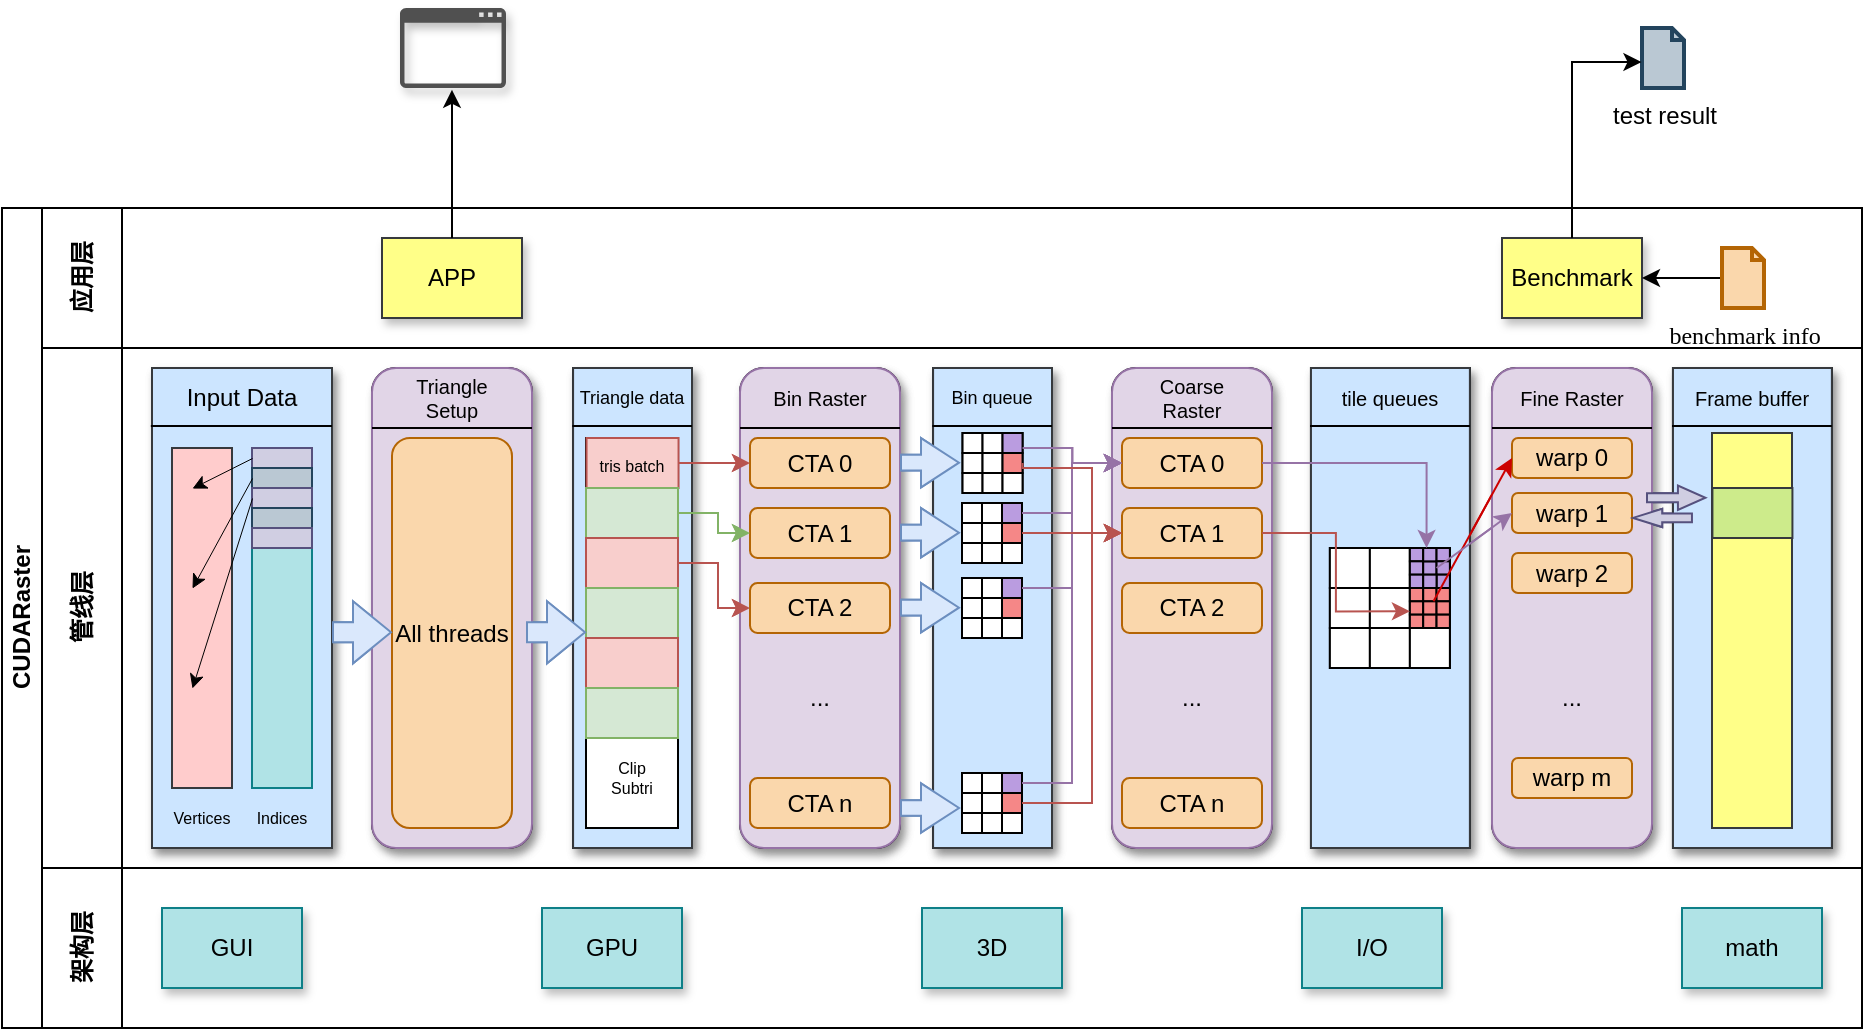 <mxfile version="24.2.7" type="github">
  <diagram id="prtHgNgQTEPvFCAcTncT" name="Page-1">
    <mxGraphModel dx="1236" dy="232" grid="1" gridSize="10" guides="1" tooltips="1" connect="1" arrows="1" fold="1" page="1" pageScale="1" pageWidth="827" pageHeight="1169" math="0" shadow="0">
      <root>
        <mxCell id="0" />
        <mxCell id="1" parent="0" />
        <mxCell id="dNxyNK7c78bLwvsdeMH5-19" value="CUDARaster" style="swimlane;html=1;childLayout=stackLayout;resizeParent=1;resizeParentMax=0;horizontal=0;startSize=20;horizontalStack=0;" parent="1" vertex="1">
          <mxGeometry x="-240" y="280" width="930" height="410" as="geometry" />
        </mxCell>
        <mxCell id="dNxyNK7c78bLwvsdeMH5-20" value="应用层" style="swimlane;html=1;startSize=40;horizontal=0;" parent="dNxyNK7c78bLwvsdeMH5-19" vertex="1">
          <mxGeometry x="20" width="910" height="70" as="geometry" />
        </mxCell>
        <mxCell id="dK3k0ItTwGgipWkgGngL-8" value="APP" style="rounded=0;whiteSpace=wrap;html=1;shadow=1;fillColor=#ffff88;strokeColor=#36393d;" parent="dNxyNK7c78bLwvsdeMH5-20" vertex="1">
          <mxGeometry x="170" y="15" width="70" height="40" as="geometry" />
        </mxCell>
        <mxCell id="dK3k0ItTwGgipWkgGngL-10" value="Benchmark" style="rounded=0;whiteSpace=wrap;html=1;shadow=1;fillColor=#ffff88;strokeColor=#36393d;" parent="dNxyNK7c78bLwvsdeMH5-20" vertex="1">
          <mxGeometry x="730" y="15" width="70" height="40" as="geometry" />
        </mxCell>
        <mxCell id="khjuiTigCXTIZcOWDhtS-1012" style="edgeStyle=orthogonalEdgeStyle;rounded=0;orthogonalLoop=1;jettySize=auto;html=1;entryX=1;entryY=0.5;entryDx=0;entryDy=0;" parent="dNxyNK7c78bLwvsdeMH5-20" source="khjuiTigCXTIZcOWDhtS-1009" target="dK3k0ItTwGgipWkgGngL-10" edge="1">
          <mxGeometry relative="1" as="geometry" />
        </mxCell>
        <mxCell id="khjuiTigCXTIZcOWDhtS-1009" value="&lt;font face=&quot;Times New Roman&quot;&gt;benchmark info&lt;/font&gt;" style="html=1;verticalLabelPosition=bottom;align=center;labelBackgroundColor=#ffffff;verticalAlign=top;strokeWidth=2;strokeColor=#b46504;shadow=0;dashed=0;shape=mxgraph.ios7.icons.document;fillColor=#fad7ac;" parent="dNxyNK7c78bLwvsdeMH5-20" vertex="1">
          <mxGeometry x="840" y="20" width="21" height="30" as="geometry" />
        </mxCell>
        <mxCell id="dNxyNK7c78bLwvsdeMH5-21" value="管线层" style="swimlane;html=1;startSize=40;horizontal=0;" parent="dNxyNK7c78bLwvsdeMH5-19" vertex="1">
          <mxGeometry x="20" y="70" width="910" height="260" as="geometry" />
        </mxCell>
        <mxCell id="khjuiTigCXTIZcOWDhtS-680" value="" style="group;fontSize=13;" parent="dNxyNK7c78bLwvsdeMH5-21" vertex="1" connectable="0">
          <mxGeometry x="50" y="10" width="844.94" height="240" as="geometry" />
        </mxCell>
        <mxCell id="dK3k0ItTwGgipWkgGngL-12" value="" style="rounded=0;whiteSpace=wrap;html=1;movable=1;resizable=1;rotatable=1;deletable=1;editable=1;locked=0;connectable=1;shadow=1;" parent="khjuiTigCXTIZcOWDhtS-680" vertex="1">
          <mxGeometry x="5" width="90" height="240" as="geometry" />
        </mxCell>
        <mxCell id="dK3k0ItTwGgipWkgGngL-13" value="" style="endArrow=none;html=1;rounded=0;exitX=-0.006;exitY=0.121;exitDx=0;exitDy=0;exitPerimeter=0;entryX=1;entryY=0.121;entryDx=0;entryDy=0;entryPerimeter=0;movable=1;resizable=1;rotatable=1;deletable=1;editable=1;locked=0;connectable=1;strokeWidth=1;" parent="khjuiTigCXTIZcOWDhtS-680" source="dK3k0ItTwGgipWkgGngL-12" target="dK3k0ItTwGgipWkgGngL-12" edge="1">
          <mxGeometry width="50" height="50" relative="1" as="geometry">
            <mxPoint x="385" y="-11.364" as="sourcePoint" />
            <mxPoint x="435" y="38.636" as="targetPoint" />
          </mxGeometry>
        </mxCell>
        <mxCell id="dK3k0ItTwGgipWkgGngL-14" value="Input Data" style="text;html=1;strokeColor=none;fillColor=none;align=center;verticalAlign=middle;whiteSpace=wrap;rounded=0;movable=1;resizable=1;rotatable=1;deletable=1;editable=1;locked=0;connectable=1;" parent="khjuiTigCXTIZcOWDhtS-680" vertex="1">
          <mxGeometry x="20" width="60" height="30" as="geometry" />
        </mxCell>
        <mxCell id="dK3k0ItTwGgipWkgGngL-15" value="" style="rounded=1;whiteSpace=wrap;html=1;shadow=1;" parent="khjuiTigCXTIZcOWDhtS-680" vertex="1">
          <mxGeometry x="115" width="80" height="240" as="geometry" />
        </mxCell>
        <mxCell id="dK3k0ItTwGgipWkgGngL-17" value="" style="endArrow=none;html=1;rounded=0;exitX=-0.006;exitY=0.121;exitDx=0;exitDy=0;exitPerimeter=0;entryX=1;entryY=0.121;entryDx=0;entryDy=0;entryPerimeter=0;movable=1;resizable=1;rotatable=1;deletable=1;editable=1;locked=0;connectable=1;strokeWidth=1;" parent="khjuiTigCXTIZcOWDhtS-680" edge="1">
          <mxGeometry width="50" height="50" relative="1" as="geometry">
            <mxPoint x="115" y="30" as="sourcePoint" />
            <mxPoint x="195" y="30" as="targetPoint" />
          </mxGeometry>
        </mxCell>
        <mxCell id="dK3k0ItTwGgipWkgGngL-18" value="Triangle Setup" style="text;html=1;strokeColor=none;fillColor=none;align=center;verticalAlign=middle;whiteSpace=wrap;rounded=0;movable=1;resizable=1;rotatable=1;deletable=1;editable=1;locked=0;connectable=1;fontSize=10;" parent="khjuiTigCXTIZcOWDhtS-680" vertex="1">
          <mxGeometry x="125" width="60" height="30" as="geometry" />
        </mxCell>
        <mxCell id="dK3k0ItTwGgipWkgGngL-19" value="" style="rounded=0;whiteSpace=wrap;html=1;" parent="khjuiTigCXTIZcOWDhtS-680" vertex="1">
          <mxGeometry x="15" y="40" width="30" height="170" as="geometry" />
        </mxCell>
        <mxCell id="dK3k0ItTwGgipWkgGngL-20" value="" style="rounded=0;whiteSpace=wrap;html=1;" parent="khjuiTigCXTIZcOWDhtS-680" vertex="1">
          <mxGeometry x="55" y="40" width="30" height="170" as="geometry" />
        </mxCell>
        <mxCell id="dK3k0ItTwGgipWkgGngL-21" value="" style="rounded=0;whiteSpace=wrap;html=1;" parent="khjuiTigCXTIZcOWDhtS-680" vertex="1">
          <mxGeometry x="55" y="40" width="30" height="10" as="geometry" />
        </mxCell>
        <mxCell id="dK3k0ItTwGgipWkgGngL-22" value="" style="rounded=0;whiteSpace=wrap;html=1;" parent="khjuiTigCXTIZcOWDhtS-680" vertex="1">
          <mxGeometry x="55" y="50" width="30" height="10" as="geometry" />
        </mxCell>
        <mxCell id="dK3k0ItTwGgipWkgGngL-23" value="" style="rounded=0;whiteSpace=wrap;html=1;" parent="khjuiTigCXTIZcOWDhtS-680" vertex="1">
          <mxGeometry x="55" y="60" width="30" height="10" as="geometry" />
        </mxCell>
        <mxCell id="dK3k0ItTwGgipWkgGngL-24" value="" style="rounded=0;whiteSpace=wrap;html=1;" parent="khjuiTigCXTIZcOWDhtS-680" vertex="1">
          <mxGeometry x="55" y="70" width="30" height="10" as="geometry" />
        </mxCell>
        <mxCell id="dK3k0ItTwGgipWkgGngL-25" value="" style="rounded=0;whiteSpace=wrap;html=1;" parent="khjuiTigCXTIZcOWDhtS-680" vertex="1">
          <mxGeometry x="55" y="80" width="30" height="10" as="geometry" />
        </mxCell>
        <mxCell id="dK3k0ItTwGgipWkgGngL-26" value="" style="endArrow=classic;html=1;rounded=0;exitX=0;exitY=0.5;exitDx=0;exitDy=0;entryX=0.333;entryY=0.118;entryDx=0;entryDy=0;entryPerimeter=0;" parent="khjuiTigCXTIZcOWDhtS-680" source="dK3k0ItTwGgipWkgGngL-21" target="dK3k0ItTwGgipWkgGngL-19" edge="1">
          <mxGeometry width="50" height="50" relative="1" as="geometry">
            <mxPoint x="-30" y="-10" as="sourcePoint" />
            <mxPoint x="20" y="-60" as="targetPoint" />
          </mxGeometry>
        </mxCell>
        <mxCell id="dK3k0ItTwGgipWkgGngL-27" value="" style="endArrow=classic;html=1;rounded=0;exitX=0;exitY=0.5;exitDx=0;exitDy=0;entryX=0.333;entryY=0.412;entryDx=0;entryDy=0;entryPerimeter=0;" parent="khjuiTigCXTIZcOWDhtS-680" source="dK3k0ItTwGgipWkgGngL-22" target="dK3k0ItTwGgipWkgGngL-19" edge="1">
          <mxGeometry width="50" height="50" relative="1" as="geometry">
            <mxPoint x="385" y="70" as="sourcePoint" />
            <mxPoint x="435" y="20" as="targetPoint" />
          </mxGeometry>
        </mxCell>
        <mxCell id="dK3k0ItTwGgipWkgGngL-28" value="" style="endArrow=classic;html=1;rounded=0;exitX=0;exitY=0.5;exitDx=0;exitDy=0;entryX=0.333;entryY=0.706;entryDx=0;entryDy=0;entryPerimeter=0;" parent="khjuiTigCXTIZcOWDhtS-680" source="dK3k0ItTwGgipWkgGngL-23" target="dK3k0ItTwGgipWkgGngL-19" edge="1">
          <mxGeometry width="50" height="50" relative="1" as="geometry">
            <mxPoint x="285" y="100" as="sourcePoint" />
            <mxPoint x="335" y="50" as="targetPoint" />
          </mxGeometry>
        </mxCell>
        <mxCell id="dK3k0ItTwGgipWkgGngL-29" value="Vertices" style="text;html=1;strokeColor=none;fillColor=none;align=center;verticalAlign=middle;whiteSpace=wrap;rounded=0;fontSize=8;" parent="khjuiTigCXTIZcOWDhtS-680" vertex="1">
          <mxGeometry y="210" width="60" height="30" as="geometry" />
        </mxCell>
        <mxCell id="dK3k0ItTwGgipWkgGngL-31" value="Indices" style="text;html=1;strokeColor=none;fillColor=none;align=center;verticalAlign=middle;whiteSpace=wrap;rounded=0;fontSize=8;" parent="khjuiTigCXTIZcOWDhtS-680" vertex="1">
          <mxGeometry x="40" y="210" width="60" height="30" as="geometry" />
        </mxCell>
        <mxCell id="dK3k0ItTwGgipWkgGngL-32" value="All threads" style="rounded=1;whiteSpace=wrap;html=1;" parent="khjuiTigCXTIZcOWDhtS-680" vertex="1">
          <mxGeometry x="125" y="35" width="60" height="195" as="geometry" />
        </mxCell>
        <mxCell id="dK3k0ItTwGgipWkgGngL-34" value="" style="rounded=0;whiteSpace=wrap;html=1;movable=1;resizable=1;rotatable=1;deletable=1;editable=1;locked=0;connectable=1;shadow=1;" parent="khjuiTigCXTIZcOWDhtS-680" vertex="1">
          <mxGeometry x="215.54" width="59.46" height="240" as="geometry" />
        </mxCell>
        <mxCell id="dK3k0ItTwGgipWkgGngL-35" value="" style="endArrow=none;html=1;rounded=0;exitX=-0.006;exitY=0.121;exitDx=0;exitDy=0;exitPerimeter=0;entryX=1;entryY=0.121;entryDx=0;entryDy=0;entryPerimeter=0;movable=1;resizable=1;rotatable=1;deletable=1;editable=1;locked=0;connectable=1;strokeWidth=1;" parent="khjuiTigCXTIZcOWDhtS-680" source="dK3k0ItTwGgipWkgGngL-34" target="dK3k0ItTwGgipWkgGngL-34" edge="1">
          <mxGeometry width="50" height="50" relative="1" as="geometry">
            <mxPoint x="595.54" y="-11.364" as="sourcePoint" />
            <mxPoint x="645.54" y="38.636" as="targetPoint" />
          </mxGeometry>
        </mxCell>
        <mxCell id="dK3k0ItTwGgipWkgGngL-36" value="Triangle data" style="text;html=1;strokeColor=none;fillColor=none;align=center;verticalAlign=middle;whiteSpace=wrap;rounded=0;movable=1;resizable=1;rotatable=1;deletable=1;editable=1;locked=0;connectable=1;fontSize=8;" parent="khjuiTigCXTIZcOWDhtS-680" vertex="1">
          <mxGeometry x="215" width="60" height="30" as="geometry" />
        </mxCell>
        <mxCell id="dK3k0ItTwGgipWkgGngL-38" value="" style="rounded=0;whiteSpace=wrap;html=1;" parent="khjuiTigCXTIZcOWDhtS-680" vertex="1">
          <mxGeometry x="222" y="35" width="46" height="195" as="geometry" />
        </mxCell>
        <mxCell id="dK3k0ItTwGgipWkgGngL-40" value="&lt;font style=&quot;font-size: 8px;&quot;&gt;tris batch&lt;/font&gt;" style="rounded=0;whiteSpace=wrap;html=1;fillColor=#f8cecc;strokeColor=#b85450;" parent="khjuiTigCXTIZcOWDhtS-680" vertex="1">
          <mxGeometry x="222.27" y="35" width="46" height="25" as="geometry" />
        </mxCell>
        <mxCell id="dK3k0ItTwGgipWkgGngL-41" value="" style="rounded=0;whiteSpace=wrap;html=1;fillColor=#d5e8d4;strokeColor=#82b366;" parent="khjuiTigCXTIZcOWDhtS-680" vertex="1">
          <mxGeometry x="222" y="60" width="46" height="25" as="geometry" />
        </mxCell>
        <mxCell id="dK3k0ItTwGgipWkgGngL-42" value="" style="rounded=0;whiteSpace=wrap;html=1;fillColor=#f8cecc;strokeColor=#b85450;" parent="khjuiTigCXTIZcOWDhtS-680" vertex="1">
          <mxGeometry x="222" y="85" width="46" height="25" as="geometry" />
        </mxCell>
        <mxCell id="dK3k0ItTwGgipWkgGngL-43" value="" style="rounded=0;whiteSpace=wrap;html=1;fillColor=#d5e8d4;strokeColor=#82b366;" parent="khjuiTigCXTIZcOWDhtS-680" vertex="1">
          <mxGeometry x="222" y="110" width="46" height="25" as="geometry" />
        </mxCell>
        <mxCell id="dK3k0ItTwGgipWkgGngL-44" value="" style="rounded=0;whiteSpace=wrap;html=1;fillColor=#f8cecc;strokeColor=#b85450;" parent="khjuiTigCXTIZcOWDhtS-680" vertex="1">
          <mxGeometry x="222" y="135" width="46" height="25" as="geometry" />
        </mxCell>
        <mxCell id="dK3k0ItTwGgipWkgGngL-45" value="" style="rounded=0;whiteSpace=wrap;html=1;fillColor=#d5e8d4;strokeColor=#82b366;" parent="khjuiTigCXTIZcOWDhtS-680" vertex="1">
          <mxGeometry x="222" y="160" width="46" height="25" as="geometry" />
        </mxCell>
        <mxCell id="dK3k0ItTwGgipWkgGngL-46" value="Clip&lt;br&gt;Subtri" style="text;html=1;strokeColor=none;fillColor=none;align=center;verticalAlign=middle;whiteSpace=wrap;rounded=0;fontSize=8;" parent="khjuiTigCXTIZcOWDhtS-680" vertex="1">
          <mxGeometry x="215" y="190" width="60" height="30" as="geometry" />
        </mxCell>
        <mxCell id="dK3k0ItTwGgipWkgGngL-47" value="" style="rounded=1;whiteSpace=wrap;html=1;shadow=1;" parent="khjuiTigCXTIZcOWDhtS-680" vertex="1">
          <mxGeometry x="299" width="80" height="240" as="geometry" />
        </mxCell>
        <mxCell id="dK3k0ItTwGgipWkgGngL-48" value="" style="endArrow=none;html=1;rounded=0;exitX=-0.006;exitY=0.121;exitDx=0;exitDy=0;exitPerimeter=0;entryX=1;entryY=0.121;entryDx=0;entryDy=0;entryPerimeter=0;movable=1;resizable=1;rotatable=1;deletable=1;editable=1;locked=0;connectable=1;strokeWidth=1;" parent="khjuiTigCXTIZcOWDhtS-680" edge="1">
          <mxGeometry width="50" height="50" relative="1" as="geometry">
            <mxPoint x="299" y="30" as="sourcePoint" />
            <mxPoint x="379" y="30" as="targetPoint" />
          </mxGeometry>
        </mxCell>
        <mxCell id="dK3k0ItTwGgipWkgGngL-49" value="Bin Raster" style="text;html=1;strokeColor=none;fillColor=none;align=center;verticalAlign=middle;whiteSpace=wrap;rounded=0;movable=1;resizable=1;rotatable=1;deletable=1;editable=1;locked=0;connectable=1;fontSize=10;" parent="khjuiTigCXTIZcOWDhtS-680" vertex="1">
          <mxGeometry x="309" width="60" height="30" as="geometry" />
        </mxCell>
        <mxCell id="dK3k0ItTwGgipWkgGngL-50" value="CTA 0" style="rounded=1;whiteSpace=wrap;html=1;" parent="khjuiTigCXTIZcOWDhtS-680" vertex="1">
          <mxGeometry x="304" y="35" width="70" height="25" as="geometry" />
        </mxCell>
        <mxCell id="dK3k0ItTwGgipWkgGngL-55" style="edgeStyle=orthogonalEdgeStyle;rounded=0;orthogonalLoop=1;jettySize=auto;html=1;exitX=1;exitY=0.5;exitDx=0;exitDy=0;entryX=0;entryY=0.5;entryDx=0;entryDy=0;fillColor=#f8cecc;strokeColor=#b85450;" parent="khjuiTigCXTIZcOWDhtS-680" source="dK3k0ItTwGgipWkgGngL-40" target="dK3k0ItTwGgipWkgGngL-50" edge="1">
          <mxGeometry relative="1" as="geometry" />
        </mxCell>
        <mxCell id="dK3k0ItTwGgipWkgGngL-51" value="CTA 1" style="rounded=1;whiteSpace=wrap;html=1;" parent="khjuiTigCXTIZcOWDhtS-680" vertex="1">
          <mxGeometry x="304" y="70" width="70" height="25" as="geometry" />
        </mxCell>
        <mxCell id="dK3k0ItTwGgipWkgGngL-56" style="edgeStyle=orthogonalEdgeStyle;rounded=0;orthogonalLoop=1;jettySize=auto;html=1;entryX=0;entryY=0.5;entryDx=0;entryDy=0;fillColor=#d5e8d4;strokeColor=#82b366;" parent="khjuiTigCXTIZcOWDhtS-680" source="dK3k0ItTwGgipWkgGngL-41" target="dK3k0ItTwGgipWkgGngL-51" edge="1">
          <mxGeometry relative="1" as="geometry" />
        </mxCell>
        <mxCell id="dK3k0ItTwGgipWkgGngL-52" value="CTA 2" style="rounded=1;whiteSpace=wrap;html=1;" parent="khjuiTigCXTIZcOWDhtS-680" vertex="1">
          <mxGeometry x="304" y="107.5" width="70" height="25" as="geometry" />
        </mxCell>
        <mxCell id="dK3k0ItTwGgipWkgGngL-57" style="edgeStyle=orthogonalEdgeStyle;rounded=0;orthogonalLoop=1;jettySize=auto;html=1;exitX=1;exitY=0.5;exitDx=0;exitDy=0;entryX=0;entryY=0.5;entryDx=0;entryDy=0;fillColor=#f8cecc;strokeColor=#b85450;" parent="khjuiTigCXTIZcOWDhtS-680" source="dK3k0ItTwGgipWkgGngL-42" target="dK3k0ItTwGgipWkgGngL-52" edge="1">
          <mxGeometry relative="1" as="geometry">
            <Array as="points">
              <mxPoint x="288" y="98" />
              <mxPoint x="288" y="120" />
            </Array>
          </mxGeometry>
        </mxCell>
        <mxCell id="dK3k0ItTwGgipWkgGngL-53" value="CTA n" style="rounded=1;whiteSpace=wrap;html=1;" parent="khjuiTigCXTIZcOWDhtS-680" vertex="1">
          <mxGeometry x="304" y="205" width="70" height="25" as="geometry" />
        </mxCell>
        <mxCell id="dK3k0ItTwGgipWkgGngL-54" value="..." style="text;html=1;strokeColor=none;fillColor=none;align=center;verticalAlign=middle;whiteSpace=wrap;rounded=0;" parent="khjuiTigCXTIZcOWDhtS-680" vertex="1">
          <mxGeometry x="309" y="150" width="60" height="30" as="geometry" />
        </mxCell>
        <mxCell id="dK3k0ItTwGgipWkgGngL-58" value="" style="rounded=1;whiteSpace=wrap;html=1;shadow=1;" parent="khjuiTigCXTIZcOWDhtS-680" vertex="1">
          <mxGeometry x="485" width="80" height="240" as="geometry" />
        </mxCell>
        <mxCell id="dK3k0ItTwGgipWkgGngL-59" value="" style="endArrow=none;html=1;rounded=0;exitX=-0.006;exitY=0.121;exitDx=0;exitDy=0;exitPerimeter=0;entryX=1;entryY=0.121;entryDx=0;entryDy=0;entryPerimeter=0;movable=1;resizable=1;rotatable=1;deletable=1;editable=1;locked=0;connectable=1;strokeWidth=1;" parent="khjuiTigCXTIZcOWDhtS-680" edge="1">
          <mxGeometry width="50" height="50" relative="1" as="geometry">
            <mxPoint x="485" y="30" as="sourcePoint" />
            <mxPoint x="565" y="30" as="targetPoint" />
          </mxGeometry>
        </mxCell>
        <mxCell id="dK3k0ItTwGgipWkgGngL-62" value="" style="rounded=0;whiteSpace=wrap;html=1;movable=1;resizable=1;rotatable=1;deletable=1;editable=1;locked=0;connectable=1;shadow=1;" parent="khjuiTigCXTIZcOWDhtS-680" vertex="1">
          <mxGeometry x="395.54" width="59.46" height="240" as="geometry" />
        </mxCell>
        <mxCell id="dK3k0ItTwGgipWkgGngL-63" value="" style="endArrow=none;html=1;rounded=0;exitX=-0.006;exitY=0.121;exitDx=0;exitDy=0;exitPerimeter=0;entryX=1;entryY=0.121;entryDx=0;entryDy=0;entryPerimeter=0;movable=1;resizable=1;rotatable=1;deletable=1;editable=1;locked=0;connectable=1;strokeWidth=1;" parent="khjuiTigCXTIZcOWDhtS-680" source="dK3k0ItTwGgipWkgGngL-62" target="dK3k0ItTwGgipWkgGngL-62" edge="1">
          <mxGeometry width="50" height="50" relative="1" as="geometry">
            <mxPoint x="775.54" y="-11.364" as="sourcePoint" />
            <mxPoint x="825.54" y="38.636" as="targetPoint" />
          </mxGeometry>
        </mxCell>
        <mxCell id="dK3k0ItTwGgipWkgGngL-64" value="Bin queue" style="text;html=1;strokeColor=none;fillColor=none;align=center;verticalAlign=middle;whiteSpace=wrap;rounded=0;movable=1;resizable=1;rotatable=1;deletable=1;editable=1;locked=0;connectable=1;fontSize=8;" parent="khjuiTigCXTIZcOWDhtS-680" vertex="1">
          <mxGeometry x="395" width="60" height="30" as="geometry" />
        </mxCell>
        <mxCell id="dK3k0ItTwGgipWkgGngL-65" value="Coarse Raster" style="text;html=1;strokeColor=none;fillColor=none;align=center;verticalAlign=middle;whiteSpace=wrap;rounded=0;movable=1;resizable=1;rotatable=1;deletable=1;editable=1;locked=0;connectable=1;fontSize=10;" parent="khjuiTigCXTIZcOWDhtS-680" vertex="1">
          <mxGeometry x="495" width="60" height="30" as="geometry" />
        </mxCell>
        <mxCell id="dK3k0ItTwGgipWkgGngL-66" value="CTA 0" style="rounded=1;whiteSpace=wrap;html=1;" parent="khjuiTigCXTIZcOWDhtS-680" vertex="1">
          <mxGeometry x="490" y="35" width="70" height="25" as="geometry" />
        </mxCell>
        <mxCell id="dK3k0ItTwGgipWkgGngL-67" value="CTA 1" style="rounded=1;whiteSpace=wrap;html=1;" parent="khjuiTigCXTIZcOWDhtS-680" vertex="1">
          <mxGeometry x="490" y="70" width="70" height="25" as="geometry" />
        </mxCell>
        <mxCell id="dK3k0ItTwGgipWkgGngL-68" value="CTA 2" style="rounded=1;whiteSpace=wrap;html=1;" parent="khjuiTigCXTIZcOWDhtS-680" vertex="1">
          <mxGeometry x="490" y="107.5" width="70" height="25" as="geometry" />
        </mxCell>
        <mxCell id="dK3k0ItTwGgipWkgGngL-69" value="CTA n" style="rounded=1;whiteSpace=wrap;html=1;" parent="khjuiTigCXTIZcOWDhtS-680" vertex="1">
          <mxGeometry x="490" y="205" width="70" height="25" as="geometry" />
        </mxCell>
        <mxCell id="dK3k0ItTwGgipWkgGngL-70" value="..." style="text;html=1;strokeColor=none;fillColor=none;align=center;verticalAlign=middle;whiteSpace=wrap;rounded=0;" parent="khjuiTigCXTIZcOWDhtS-680" vertex="1">
          <mxGeometry x="495" y="150" width="60" height="30" as="geometry" />
        </mxCell>
        <mxCell id="dK3k0ItTwGgipWkgGngL-86" value="" style="group" parent="khjuiTigCXTIZcOWDhtS-680" vertex="1" connectable="0">
          <mxGeometry x="410.27" y="32.5" width="30" height="30" as="geometry" />
        </mxCell>
        <mxCell id="dK3k0ItTwGgipWkgGngL-71" value="" style="rounded=0;whiteSpace=wrap;html=1;container=0;" parent="dK3k0ItTwGgipWkgGngL-86" vertex="1">
          <mxGeometry width="30" height="30" as="geometry" />
        </mxCell>
        <mxCell id="dK3k0ItTwGgipWkgGngL-72" value="" style="rounded=0;whiteSpace=wrap;html=1;container=0;" parent="dK3k0ItTwGgipWkgGngL-86" vertex="1">
          <mxGeometry width="10" height="10" as="geometry" />
        </mxCell>
        <mxCell id="dK3k0ItTwGgipWkgGngL-73" value="" style="rounded=0;whiteSpace=wrap;html=1;container=0;" parent="dK3k0ItTwGgipWkgGngL-86" vertex="1">
          <mxGeometry x="10.0" width="10" height="10" as="geometry" />
        </mxCell>
        <mxCell id="dK3k0ItTwGgipWkgGngL-74" value="" style="rounded=0;whiteSpace=wrap;html=1;container=0;fillColor=#ba9ce0;" parent="dK3k0ItTwGgipWkgGngL-86" vertex="1">
          <mxGeometry x="20.0" width="10" height="10" as="geometry" />
        </mxCell>
        <mxCell id="dK3k0ItTwGgipWkgGngL-75" value="" style="rounded=0;whiteSpace=wrap;html=1;container=0;" parent="dK3k0ItTwGgipWkgGngL-86" vertex="1">
          <mxGeometry y="10.0" width="10" height="10" as="geometry" />
        </mxCell>
        <mxCell id="dK3k0ItTwGgipWkgGngL-76" value="" style="rounded=0;whiteSpace=wrap;html=1;container=0;" parent="dK3k0ItTwGgipWkgGngL-86" vertex="1">
          <mxGeometry x="10.0" y="10.0" width="10" height="10" as="geometry" />
        </mxCell>
        <mxCell id="dK3k0ItTwGgipWkgGngL-77" value="" style="rounded=0;whiteSpace=wrap;html=1;container=0;fillColor=#f58787;" parent="dK3k0ItTwGgipWkgGngL-86" vertex="1">
          <mxGeometry x="20.0" y="10.0" width="10" height="10" as="geometry" />
        </mxCell>
        <mxCell id="dK3k0ItTwGgipWkgGngL-78" value="" style="rounded=0;whiteSpace=wrap;html=1;container=0;" parent="dK3k0ItTwGgipWkgGngL-86" vertex="1">
          <mxGeometry y="20.0" width="10" height="10" as="geometry" />
        </mxCell>
        <mxCell id="dK3k0ItTwGgipWkgGngL-79" value="" style="rounded=0;whiteSpace=wrap;html=1;container=0;" parent="dK3k0ItTwGgipWkgGngL-86" vertex="1">
          <mxGeometry x="10.0" y="20.0" width="10" height="10" as="geometry" />
        </mxCell>
        <mxCell id="dK3k0ItTwGgipWkgGngL-80" value="" style="rounded=0;whiteSpace=wrap;html=1;container=0;" parent="dK3k0ItTwGgipWkgGngL-86" vertex="1">
          <mxGeometry x="20.0" y="20.0" width="10" height="10" as="geometry" />
        </mxCell>
        <mxCell id="dK3k0ItTwGgipWkgGngL-99" value="" style="group" parent="khjuiTigCXTIZcOWDhtS-680" vertex="1" connectable="0">
          <mxGeometry x="410" y="67.5" width="30" height="30" as="geometry" />
        </mxCell>
        <mxCell id="dK3k0ItTwGgipWkgGngL-100" value="" style="rounded=0;whiteSpace=wrap;html=1;container=0;" parent="dK3k0ItTwGgipWkgGngL-99" vertex="1">
          <mxGeometry width="30" height="30" as="geometry" />
        </mxCell>
        <mxCell id="dK3k0ItTwGgipWkgGngL-101" value="" style="rounded=0;whiteSpace=wrap;html=1;container=0;" parent="dK3k0ItTwGgipWkgGngL-99" vertex="1">
          <mxGeometry width="10" height="10" as="geometry" />
        </mxCell>
        <mxCell id="dK3k0ItTwGgipWkgGngL-102" value="" style="rounded=0;whiteSpace=wrap;html=1;container=0;" parent="dK3k0ItTwGgipWkgGngL-99" vertex="1">
          <mxGeometry x="10.0" width="10" height="10" as="geometry" />
        </mxCell>
        <mxCell id="dK3k0ItTwGgipWkgGngL-103" value="" style="rounded=0;whiteSpace=wrap;html=1;container=0;fillColor=#ba9ce0;" parent="dK3k0ItTwGgipWkgGngL-99" vertex="1">
          <mxGeometry x="20.0" width="10" height="10" as="geometry" />
        </mxCell>
        <mxCell id="dK3k0ItTwGgipWkgGngL-104" value="" style="rounded=0;whiteSpace=wrap;html=1;container=0;" parent="dK3k0ItTwGgipWkgGngL-99" vertex="1">
          <mxGeometry y="10.0" width="10" height="10" as="geometry" />
        </mxCell>
        <mxCell id="dK3k0ItTwGgipWkgGngL-105" value="" style="rounded=0;whiteSpace=wrap;html=1;container=0;" parent="dK3k0ItTwGgipWkgGngL-99" vertex="1">
          <mxGeometry x="10.0" y="10.0" width="10" height="10" as="geometry" />
        </mxCell>
        <mxCell id="dK3k0ItTwGgipWkgGngL-106" value="" style="rounded=0;whiteSpace=wrap;html=1;container=0;fillColor=#f58787;" parent="dK3k0ItTwGgipWkgGngL-99" vertex="1">
          <mxGeometry x="20.0" y="10.0" width="10" height="10" as="geometry" />
        </mxCell>
        <mxCell id="dK3k0ItTwGgipWkgGngL-107" value="" style="rounded=0;whiteSpace=wrap;html=1;container=0;" parent="dK3k0ItTwGgipWkgGngL-99" vertex="1">
          <mxGeometry y="20.0" width="10" height="10" as="geometry" />
        </mxCell>
        <mxCell id="dK3k0ItTwGgipWkgGngL-108" value="" style="rounded=0;whiteSpace=wrap;html=1;container=0;" parent="dK3k0ItTwGgipWkgGngL-99" vertex="1">
          <mxGeometry x="10.0" y="20.0" width="10" height="10" as="geometry" />
        </mxCell>
        <mxCell id="dK3k0ItTwGgipWkgGngL-109" value="" style="rounded=0;whiteSpace=wrap;html=1;container=0;" parent="dK3k0ItTwGgipWkgGngL-99" vertex="1">
          <mxGeometry x="20.0" y="20.0" width="10" height="10" as="geometry" />
        </mxCell>
        <mxCell id="dK3k0ItTwGgipWkgGngL-122" value="" style="group" parent="khjuiTigCXTIZcOWDhtS-680" vertex="1" connectable="0">
          <mxGeometry x="410" y="105" width="30" height="30" as="geometry" />
        </mxCell>
        <mxCell id="dK3k0ItTwGgipWkgGngL-123" value="" style="rounded=0;whiteSpace=wrap;html=1;container=0;" parent="dK3k0ItTwGgipWkgGngL-122" vertex="1">
          <mxGeometry width="30" height="30" as="geometry" />
        </mxCell>
        <mxCell id="dK3k0ItTwGgipWkgGngL-124" value="" style="rounded=0;whiteSpace=wrap;html=1;container=0;" parent="dK3k0ItTwGgipWkgGngL-122" vertex="1">
          <mxGeometry width="10" height="10" as="geometry" />
        </mxCell>
        <mxCell id="dK3k0ItTwGgipWkgGngL-125" value="" style="rounded=0;whiteSpace=wrap;html=1;container=0;" parent="dK3k0ItTwGgipWkgGngL-122" vertex="1">
          <mxGeometry x="10.0" width="10" height="10" as="geometry" />
        </mxCell>
        <mxCell id="dK3k0ItTwGgipWkgGngL-126" value="" style="rounded=0;whiteSpace=wrap;html=1;container=0;fillColor=#ba9ce0;" parent="dK3k0ItTwGgipWkgGngL-122" vertex="1">
          <mxGeometry x="20.0" width="10" height="10" as="geometry" />
        </mxCell>
        <mxCell id="dK3k0ItTwGgipWkgGngL-127" value="" style="rounded=0;whiteSpace=wrap;html=1;container=0;" parent="dK3k0ItTwGgipWkgGngL-122" vertex="1">
          <mxGeometry y="10.0" width="10" height="10" as="geometry" />
        </mxCell>
        <mxCell id="dK3k0ItTwGgipWkgGngL-128" value="" style="rounded=0;whiteSpace=wrap;html=1;container=0;" parent="dK3k0ItTwGgipWkgGngL-122" vertex="1">
          <mxGeometry x="10.0" y="10.0" width="10" height="10" as="geometry" />
        </mxCell>
        <mxCell id="dK3k0ItTwGgipWkgGngL-129" value="" style="rounded=0;whiteSpace=wrap;html=1;container=0;fillColor=#f58787;" parent="dK3k0ItTwGgipWkgGngL-122" vertex="1">
          <mxGeometry x="20.0" y="10.0" width="10" height="10" as="geometry" />
        </mxCell>
        <mxCell id="dK3k0ItTwGgipWkgGngL-130" value="" style="rounded=0;whiteSpace=wrap;html=1;container=0;" parent="dK3k0ItTwGgipWkgGngL-122" vertex="1">
          <mxGeometry y="20.0" width="10" height="10" as="geometry" />
        </mxCell>
        <mxCell id="dK3k0ItTwGgipWkgGngL-131" value="" style="rounded=0;whiteSpace=wrap;html=1;container=0;" parent="dK3k0ItTwGgipWkgGngL-122" vertex="1">
          <mxGeometry x="10.0" y="20.0" width="10" height="10" as="geometry" />
        </mxCell>
        <mxCell id="dK3k0ItTwGgipWkgGngL-132" value="" style="rounded=0;whiteSpace=wrap;html=1;container=0;" parent="dK3k0ItTwGgipWkgGngL-122" vertex="1">
          <mxGeometry x="20.0" y="20.0" width="10" height="10" as="geometry" />
        </mxCell>
        <mxCell id="dK3k0ItTwGgipWkgGngL-133" value="" style="group" parent="khjuiTigCXTIZcOWDhtS-680" vertex="1" connectable="0">
          <mxGeometry x="410" y="202.5" width="30" height="30" as="geometry" />
        </mxCell>
        <mxCell id="dK3k0ItTwGgipWkgGngL-134" value="" style="rounded=0;whiteSpace=wrap;html=1;container=0;" parent="dK3k0ItTwGgipWkgGngL-133" vertex="1">
          <mxGeometry width="30" height="30" as="geometry" />
        </mxCell>
        <mxCell id="dK3k0ItTwGgipWkgGngL-135" value="" style="rounded=0;whiteSpace=wrap;html=1;container=0;" parent="dK3k0ItTwGgipWkgGngL-133" vertex="1">
          <mxGeometry width="10" height="10" as="geometry" />
        </mxCell>
        <mxCell id="dK3k0ItTwGgipWkgGngL-136" value="" style="rounded=0;whiteSpace=wrap;html=1;container=0;" parent="dK3k0ItTwGgipWkgGngL-133" vertex="1">
          <mxGeometry x="10.0" width="10" height="10" as="geometry" />
        </mxCell>
        <mxCell id="dK3k0ItTwGgipWkgGngL-137" value="" style="rounded=0;whiteSpace=wrap;html=1;container=0;fillColor=#ba9ce0;" parent="dK3k0ItTwGgipWkgGngL-133" vertex="1">
          <mxGeometry x="20.0" width="10" height="10" as="geometry" />
        </mxCell>
        <mxCell id="dK3k0ItTwGgipWkgGngL-138" value="" style="rounded=0;whiteSpace=wrap;html=1;container=0;" parent="dK3k0ItTwGgipWkgGngL-133" vertex="1">
          <mxGeometry y="10.0" width="10" height="10" as="geometry" />
        </mxCell>
        <mxCell id="dK3k0ItTwGgipWkgGngL-139" value="" style="rounded=0;whiteSpace=wrap;html=1;container=0;" parent="dK3k0ItTwGgipWkgGngL-133" vertex="1">
          <mxGeometry x="10.0" y="10.0" width="10" height="10" as="geometry" />
        </mxCell>
        <mxCell id="dK3k0ItTwGgipWkgGngL-140" value="" style="rounded=0;whiteSpace=wrap;html=1;container=0;fillColor=#f58787;" parent="dK3k0ItTwGgipWkgGngL-133" vertex="1">
          <mxGeometry x="20.0" y="10.0" width="10" height="10" as="geometry" />
        </mxCell>
        <mxCell id="dK3k0ItTwGgipWkgGngL-141" value="" style="rounded=0;whiteSpace=wrap;html=1;container=0;" parent="dK3k0ItTwGgipWkgGngL-133" vertex="1">
          <mxGeometry y="20.0" width="10" height="10" as="geometry" />
        </mxCell>
        <mxCell id="dK3k0ItTwGgipWkgGngL-142" value="" style="rounded=0;whiteSpace=wrap;html=1;container=0;" parent="dK3k0ItTwGgipWkgGngL-133" vertex="1">
          <mxGeometry x="10.0" y="20.0" width="10" height="10" as="geometry" />
        </mxCell>
        <mxCell id="dK3k0ItTwGgipWkgGngL-143" value="" style="rounded=0;whiteSpace=wrap;html=1;container=0;" parent="dK3k0ItTwGgipWkgGngL-133" vertex="1">
          <mxGeometry x="20.0" y="20.0" width="10" height="10" as="geometry" />
        </mxCell>
        <mxCell id="dK3k0ItTwGgipWkgGngL-193" value="" style="rounded=0;whiteSpace=wrap;html=1;movable=1;resizable=1;rotatable=1;deletable=1;editable=1;locked=0;connectable=1;shadow=1;" parent="khjuiTigCXTIZcOWDhtS-680" vertex="1">
          <mxGeometry x="584.48" width="79.46" height="240" as="geometry" />
        </mxCell>
        <mxCell id="dK3k0ItTwGgipWkgGngL-194" value="" style="endArrow=none;html=1;rounded=0;exitX=-0.006;exitY=0.121;exitDx=0;exitDy=0;exitPerimeter=0;entryX=1;entryY=0.121;entryDx=0;entryDy=0;entryPerimeter=0;movable=1;resizable=1;rotatable=1;deletable=1;editable=1;locked=0;connectable=1;strokeWidth=1;" parent="khjuiTigCXTIZcOWDhtS-680" source="dK3k0ItTwGgipWkgGngL-193" target="dK3k0ItTwGgipWkgGngL-193" edge="1">
          <mxGeometry width="50" height="50" relative="1" as="geometry">
            <mxPoint x="964.48" y="-11.364" as="sourcePoint" />
            <mxPoint x="1014.48" y="38.636" as="targetPoint" />
          </mxGeometry>
        </mxCell>
        <mxCell id="dK3k0ItTwGgipWkgGngL-195" value="tile queues" style="text;html=1;strokeColor=none;fillColor=none;align=center;verticalAlign=middle;whiteSpace=wrap;rounded=0;movable=1;resizable=1;rotatable=1;deletable=1;editable=1;locked=0;connectable=1;fontSize=8;" parent="khjuiTigCXTIZcOWDhtS-680" vertex="1">
          <mxGeometry x="594.21" width="60" height="30" as="geometry" />
        </mxCell>
        <mxCell id="dK3k0ItTwGgipWkgGngL-196" value="" style="group" parent="khjuiTigCXTIZcOWDhtS-680" vertex="1" connectable="0">
          <mxGeometry x="593.94" y="90" width="60" height="60" as="geometry" />
        </mxCell>
        <mxCell id="dK3k0ItTwGgipWkgGngL-171" value="" style="group" parent="dK3k0ItTwGgipWkgGngL-196" vertex="1" connectable="0">
          <mxGeometry width="60" height="60" as="geometry" />
        </mxCell>
        <mxCell id="dK3k0ItTwGgipWkgGngL-158" value="" style="rounded=0;whiteSpace=wrap;html=1;container=0;" parent="dK3k0ItTwGgipWkgGngL-171" vertex="1">
          <mxGeometry width="60" height="60" as="geometry" />
        </mxCell>
        <mxCell id="dK3k0ItTwGgipWkgGngL-159" value="" style="rounded=0;whiteSpace=wrap;html=1;container=0;" parent="dK3k0ItTwGgipWkgGngL-171" vertex="1">
          <mxGeometry width="20" height="20" as="geometry" />
        </mxCell>
        <mxCell id="dK3k0ItTwGgipWkgGngL-160" value="" style="rounded=0;whiteSpace=wrap;html=1;container=0;" parent="dK3k0ItTwGgipWkgGngL-171" vertex="1">
          <mxGeometry x="20.0" width="20" height="20" as="geometry" />
        </mxCell>
        <mxCell id="dK3k0ItTwGgipWkgGngL-161" value="" style="rounded=0;whiteSpace=wrap;html=1;container=0;fillColor=#BA9CE0;" parent="dK3k0ItTwGgipWkgGngL-171" vertex="1">
          <mxGeometry x="40.0" width="20" height="20" as="geometry" />
        </mxCell>
        <mxCell id="dK3k0ItTwGgipWkgGngL-162" value="" style="rounded=0;whiteSpace=wrap;html=1;container=0;" parent="dK3k0ItTwGgipWkgGngL-171" vertex="1">
          <mxGeometry y="20" width="20" height="20" as="geometry" />
        </mxCell>
        <mxCell id="dK3k0ItTwGgipWkgGngL-163" value="" style="rounded=0;whiteSpace=wrap;html=1;container=0;" parent="dK3k0ItTwGgipWkgGngL-171" vertex="1">
          <mxGeometry x="20.0" y="20" width="20" height="20" as="geometry" />
        </mxCell>
        <mxCell id="dK3k0ItTwGgipWkgGngL-164" value="" style="rounded=0;whiteSpace=wrap;html=1;container=0;fillColor=#F58787;" parent="dK3k0ItTwGgipWkgGngL-171" vertex="1">
          <mxGeometry x="40.0" y="20" width="20" height="20" as="geometry" />
        </mxCell>
        <mxCell id="dK3k0ItTwGgipWkgGngL-165" value="" style="rounded=0;whiteSpace=wrap;html=1;container=0;" parent="dK3k0ItTwGgipWkgGngL-171" vertex="1">
          <mxGeometry y="40.0" width="20" height="20" as="geometry" />
        </mxCell>
        <mxCell id="dK3k0ItTwGgipWkgGngL-166" value="" style="rounded=0;whiteSpace=wrap;html=1;container=0;" parent="dK3k0ItTwGgipWkgGngL-171" vertex="1">
          <mxGeometry x="20.0" y="40.0" width="20" height="20" as="geometry" />
        </mxCell>
        <mxCell id="dK3k0ItTwGgipWkgGngL-167" value="" style="rounded=0;whiteSpace=wrap;html=1;container=0;" parent="dK3k0ItTwGgipWkgGngL-171" vertex="1">
          <mxGeometry x="40.0" y="40.0" width="20" height="20" as="geometry" />
        </mxCell>
        <mxCell id="dK3k0ItTwGgipWkgGngL-175" value="" style="rounded=0;whiteSpace=wrap;html=1;fillColor=#BA9CE0;" parent="dK3k0ItTwGgipWkgGngL-171" vertex="1">
          <mxGeometry x="40" width="6.667" height="6.667" as="geometry" />
        </mxCell>
        <mxCell id="dK3k0ItTwGgipWkgGngL-176" value="" style="rounded=0;whiteSpace=wrap;html=1;fillColor=#BA9CE0;" parent="dK3k0ItTwGgipWkgGngL-171" vertex="1">
          <mxGeometry x="40" y="6.667" width="6.667" height="6.667" as="geometry" />
        </mxCell>
        <mxCell id="dK3k0ItTwGgipWkgGngL-177" value="" style="rounded=0;whiteSpace=wrap;html=1;fillColor=#BA9CE0;" parent="dK3k0ItTwGgipWkgGngL-171" vertex="1">
          <mxGeometry x="40" y="13.333" width="6.667" height="6.667" as="geometry" />
        </mxCell>
        <mxCell id="dK3k0ItTwGgipWkgGngL-179" value="" style="rounded=0;whiteSpace=wrap;html=1;fillColor=#BA9CE0;" parent="dK3k0ItTwGgipWkgGngL-171" vertex="1">
          <mxGeometry x="46.667" y="6.667" width="6.667" height="6.667" as="geometry" />
        </mxCell>
        <mxCell id="dK3k0ItTwGgipWkgGngL-180" value="" style="rounded=0;whiteSpace=wrap;html=1;fillColor=#BA9CE0;" parent="dK3k0ItTwGgipWkgGngL-171" vertex="1">
          <mxGeometry x="46.667" width="6.667" height="6.667" as="geometry" />
        </mxCell>
        <mxCell id="dK3k0ItTwGgipWkgGngL-181" value="" style="rounded=0;whiteSpace=wrap;html=1;fillColor=#BA9CE0;" parent="dK3k0ItTwGgipWkgGngL-171" vertex="1">
          <mxGeometry x="53.333" width="6.667" height="6.667" as="geometry" />
        </mxCell>
        <mxCell id="dK3k0ItTwGgipWkgGngL-182" value="" style="rounded=0;whiteSpace=wrap;html=1;fillColor=#BA9CE0;" parent="dK3k0ItTwGgipWkgGngL-171" vertex="1">
          <mxGeometry x="53.333" y="6.667" width="6.667" height="6.667" as="geometry" />
        </mxCell>
        <mxCell id="dK3k0ItTwGgipWkgGngL-183" value="" style="rounded=0;whiteSpace=wrap;html=1;fillColor=#BA9CE0;" parent="dK3k0ItTwGgipWkgGngL-171" vertex="1">
          <mxGeometry x="53.333" y="13.333" width="6.667" height="6.667" as="geometry" />
        </mxCell>
        <mxCell id="dK3k0ItTwGgipWkgGngL-184" value="" style="rounded=0;whiteSpace=wrap;html=1;fillColor=#F58787;" parent="dK3k0ItTwGgipWkgGngL-171" vertex="1">
          <mxGeometry x="40" y="20" width="6.667" height="6.667" as="geometry" />
        </mxCell>
        <mxCell id="dK3k0ItTwGgipWkgGngL-185" value="" style="rounded=0;whiteSpace=wrap;html=1;fillColor=#F58787;" parent="dK3k0ItTwGgipWkgGngL-171" vertex="1">
          <mxGeometry x="46.667" y="20" width="6.667" height="6.667" as="geometry" />
        </mxCell>
        <mxCell id="dK3k0ItTwGgipWkgGngL-186" value="" style="rounded=0;whiteSpace=wrap;html=1;fillColor=#F58787;" parent="dK3k0ItTwGgipWkgGngL-171" vertex="1">
          <mxGeometry x="53.333" y="20" width="6.667" height="6.667" as="geometry" />
        </mxCell>
        <mxCell id="dK3k0ItTwGgipWkgGngL-187" value="" style="rounded=0;whiteSpace=wrap;html=1;fillColor=#F58787;" parent="dK3k0ItTwGgipWkgGngL-171" vertex="1">
          <mxGeometry x="40" y="26.667" width="6.667" height="6.667" as="geometry" />
        </mxCell>
        <mxCell id="dK3k0ItTwGgipWkgGngL-188" value="" style="rounded=0;whiteSpace=wrap;html=1;fillColor=#F58787;" parent="dK3k0ItTwGgipWkgGngL-171" vertex="1">
          <mxGeometry x="46.667" y="26.667" width="6.667" height="6.667" as="geometry" />
        </mxCell>
        <mxCell id="dK3k0ItTwGgipWkgGngL-189" value="" style="rounded=0;whiteSpace=wrap;html=1;fillColor=#F58787;" parent="dK3k0ItTwGgipWkgGngL-171" vertex="1">
          <mxGeometry x="53.333" y="26.667" width="6.667" height="6.667" as="geometry" />
        </mxCell>
        <mxCell id="dK3k0ItTwGgipWkgGngL-190" value="" style="rounded=0;whiteSpace=wrap;html=1;fillColor=#F58787;" parent="dK3k0ItTwGgipWkgGngL-171" vertex="1">
          <mxGeometry x="40" y="33.333" width="6.667" height="6.667" as="geometry" />
        </mxCell>
        <mxCell id="dK3k0ItTwGgipWkgGngL-191" value="" style="rounded=0;whiteSpace=wrap;html=1;fillColor=#F58787;" parent="dK3k0ItTwGgipWkgGngL-171" vertex="1">
          <mxGeometry x="46.667" y="33.333" width="6.667" height="6.667" as="geometry" />
        </mxCell>
        <mxCell id="dK3k0ItTwGgipWkgGngL-192" value="" style="rounded=0;whiteSpace=wrap;html=1;fillColor=#F58787;" parent="dK3k0ItTwGgipWkgGngL-171" vertex="1">
          <mxGeometry x="53.333" y="33.333" width="6.667" height="6.667" as="geometry" />
        </mxCell>
        <mxCell id="dK3k0ItTwGgipWkgGngL-178" value="" style="rounded=0;whiteSpace=wrap;html=1;fillColor=#BA9CE0;" parent="dK3k0ItTwGgipWkgGngL-196" vertex="1">
          <mxGeometry x="46.667" y="13.333" width="6.667" height="6.667" as="geometry" />
        </mxCell>
        <mxCell id="dK3k0ItTwGgipWkgGngL-204" value="" style="rounded=1;whiteSpace=wrap;html=1;shadow=1;" parent="khjuiTigCXTIZcOWDhtS-680" vertex="1">
          <mxGeometry x="675" width="80" height="240" as="geometry" />
        </mxCell>
        <mxCell id="dK3k0ItTwGgipWkgGngL-205" value="" style="endArrow=none;html=1;rounded=0;exitX=-0.006;exitY=0.121;exitDx=0;exitDy=0;exitPerimeter=0;entryX=1;entryY=0.121;entryDx=0;entryDy=0;entryPerimeter=0;movable=1;resizable=1;rotatable=1;deletable=1;editable=1;locked=0;connectable=1;strokeWidth=1;" parent="khjuiTigCXTIZcOWDhtS-680" edge="1">
          <mxGeometry width="50" height="50" relative="1" as="geometry">
            <mxPoint x="675" y="30" as="sourcePoint" />
            <mxPoint x="755" y="30" as="targetPoint" />
          </mxGeometry>
        </mxCell>
        <mxCell id="dK3k0ItTwGgipWkgGngL-206" value="Fine Raster" style="text;html=1;strokeColor=none;fillColor=none;align=center;verticalAlign=middle;whiteSpace=wrap;rounded=0;movable=1;resizable=1;rotatable=1;deletable=1;editable=1;locked=0;connectable=1;fontSize=10;" parent="khjuiTigCXTIZcOWDhtS-680" vertex="1">
          <mxGeometry x="685" width="60" height="30" as="geometry" />
        </mxCell>
        <mxCell id="dK3k0ItTwGgipWkgGngL-207" value="" style="rounded=0;whiteSpace=wrap;html=1;movable=1;resizable=1;rotatable=1;deletable=1;editable=1;locked=0;connectable=1;shadow=1;" parent="khjuiTigCXTIZcOWDhtS-680" vertex="1">
          <mxGeometry x="765.48" width="79.46" height="240" as="geometry" />
        </mxCell>
        <mxCell id="dK3k0ItTwGgipWkgGngL-208" value="" style="endArrow=none;html=1;rounded=0;exitX=-0.006;exitY=0.121;exitDx=0;exitDy=0;exitPerimeter=0;entryX=1;entryY=0.121;entryDx=0;entryDy=0;entryPerimeter=0;movable=1;resizable=1;rotatable=1;deletable=1;editable=1;locked=0;connectable=1;strokeWidth=1;" parent="khjuiTigCXTIZcOWDhtS-680" source="dK3k0ItTwGgipWkgGngL-207" target="dK3k0ItTwGgipWkgGngL-207" edge="1">
          <mxGeometry width="50" height="50" relative="1" as="geometry">
            <mxPoint x="1145.48" y="-11.364" as="sourcePoint" />
            <mxPoint x="1195.48" y="38.636" as="targetPoint" />
          </mxGeometry>
        </mxCell>
        <mxCell id="dK3k0ItTwGgipWkgGngL-209" value="Frame buffer" style="text;html=1;strokeColor=none;fillColor=none;align=center;verticalAlign=middle;whiteSpace=wrap;rounded=0;movable=1;resizable=1;rotatable=1;deletable=1;editable=1;locked=0;connectable=1;fontSize=8;" parent="khjuiTigCXTIZcOWDhtS-680" vertex="1">
          <mxGeometry x="775.21" width="60" height="30" as="geometry" />
        </mxCell>
        <mxCell id="khjuiTigCXTIZcOWDhtS-1" value="warp 0" style="rounded=1;whiteSpace=wrap;html=1;" parent="khjuiTigCXTIZcOWDhtS-680" vertex="1">
          <mxGeometry x="685" y="35" width="60" height="20" as="geometry" />
        </mxCell>
        <mxCell id="khjuiTigCXTIZcOWDhtS-2" value="warp 1" style="rounded=1;whiteSpace=wrap;html=1;" parent="khjuiTigCXTIZcOWDhtS-680" vertex="1">
          <mxGeometry x="685" y="62.5" width="60" height="20" as="geometry" />
        </mxCell>
        <mxCell id="khjuiTigCXTIZcOWDhtS-3" value="warp 2" style="rounded=1;whiteSpace=wrap;html=1;" parent="khjuiTigCXTIZcOWDhtS-680" vertex="1">
          <mxGeometry x="685" y="92.5" width="60" height="20" as="geometry" />
        </mxCell>
        <mxCell id="khjuiTigCXTIZcOWDhtS-4" style="rounded=0;orthogonalLoop=1;jettySize=auto;html=1;entryX=0;entryY=0.5;entryDx=0;entryDy=0;strokeColor=#CC0000;" parent="khjuiTigCXTIZcOWDhtS-680" source="dK3k0ItTwGgipWkgGngL-188" target="khjuiTigCXTIZcOWDhtS-1" edge="1">
          <mxGeometry relative="1" as="geometry" />
        </mxCell>
        <mxCell id="khjuiTigCXTIZcOWDhtS-6" style="rounded=0;orthogonalLoop=1;jettySize=auto;html=1;exitX=1;exitY=0.5;exitDx=0;exitDy=0;entryX=0;entryY=0.5;entryDx=0;entryDy=0;fillColor=#e1d5e7;strokeColor=#9673a6;" parent="khjuiTigCXTIZcOWDhtS-680" source="dK3k0ItTwGgipWkgGngL-179" target="khjuiTigCXTIZcOWDhtS-2" edge="1">
          <mxGeometry relative="1" as="geometry" />
        </mxCell>
        <mxCell id="khjuiTigCXTIZcOWDhtS-7" value="..." style="text;html=1;strokeColor=none;fillColor=none;align=center;verticalAlign=middle;whiteSpace=wrap;rounded=0;" parent="khjuiTigCXTIZcOWDhtS-680" vertex="1">
          <mxGeometry x="685" y="150" width="60" height="30" as="geometry" />
        </mxCell>
        <mxCell id="khjuiTigCXTIZcOWDhtS-8" value="warp m" style="rounded=1;whiteSpace=wrap;html=1;" parent="khjuiTigCXTIZcOWDhtS-680" vertex="1">
          <mxGeometry x="685" y="195" width="60" height="20" as="geometry" />
        </mxCell>
        <mxCell id="khjuiTigCXTIZcOWDhtS-9" style="edgeStyle=orthogonalEdgeStyle;rounded=0;orthogonalLoop=1;jettySize=auto;html=1;exitX=1;exitY=0.5;exitDx=0;exitDy=0;entryX=0;entryY=0.5;entryDx=0;entryDy=0;fillColor=#e1d5e7;strokeColor=#9673a6;" parent="khjuiTigCXTIZcOWDhtS-680" source="dK3k0ItTwGgipWkgGngL-126" target="dK3k0ItTwGgipWkgGngL-66" edge="1">
          <mxGeometry relative="1" as="geometry" />
        </mxCell>
        <mxCell id="khjuiTigCXTIZcOWDhtS-10" style="edgeStyle=orthogonalEdgeStyle;rounded=0;orthogonalLoop=1;jettySize=auto;html=1;exitX=1;exitY=0.5;exitDx=0;exitDy=0;entryX=0;entryY=0.5;entryDx=0;entryDy=0;fillColor=#e1d5e7;strokeColor=#9673a6;" parent="khjuiTigCXTIZcOWDhtS-680" source="dK3k0ItTwGgipWkgGngL-103" target="dK3k0ItTwGgipWkgGngL-66" edge="1">
          <mxGeometry relative="1" as="geometry" />
        </mxCell>
        <mxCell id="khjuiTigCXTIZcOWDhtS-12" style="edgeStyle=orthogonalEdgeStyle;rounded=0;orthogonalLoop=1;jettySize=auto;html=1;exitX=1;exitY=0.75;exitDx=0;exitDy=0;entryX=0;entryY=0.5;entryDx=0;entryDy=0;fillColor=#e1d5e7;strokeColor=#9673a6;" parent="khjuiTigCXTIZcOWDhtS-680" source="dK3k0ItTwGgipWkgGngL-74" target="dK3k0ItTwGgipWkgGngL-66" edge="1">
          <mxGeometry relative="1" as="geometry" />
        </mxCell>
        <mxCell id="khjuiTigCXTIZcOWDhtS-13" style="edgeStyle=orthogonalEdgeStyle;rounded=0;orthogonalLoop=1;jettySize=auto;html=1;exitX=1;exitY=0.5;exitDx=0;exitDy=0;entryX=0.25;entryY=0;entryDx=0;entryDy=0;fillColor=#e1d5e7;strokeColor=#9673a6;" parent="khjuiTigCXTIZcOWDhtS-680" source="dK3k0ItTwGgipWkgGngL-66" target="dK3k0ItTwGgipWkgGngL-180" edge="1">
          <mxGeometry relative="1" as="geometry" />
        </mxCell>
        <mxCell id="khjuiTigCXTIZcOWDhtS-14" style="edgeStyle=orthogonalEdgeStyle;rounded=0;orthogonalLoop=1;jettySize=auto;html=1;exitX=1;exitY=0.5;exitDx=0;exitDy=0;entryX=0;entryY=0.5;entryDx=0;entryDy=0;fillColor=#e1d5e7;strokeColor=#9673a6;" parent="khjuiTigCXTIZcOWDhtS-680" source="dK3k0ItTwGgipWkgGngL-137" target="dK3k0ItTwGgipWkgGngL-66" edge="1">
          <mxGeometry relative="1" as="geometry" />
        </mxCell>
        <mxCell id="khjuiTigCXTIZcOWDhtS-15" style="edgeStyle=orthogonalEdgeStyle;rounded=0;orthogonalLoop=1;jettySize=auto;html=1;exitX=1;exitY=0.5;exitDx=0;exitDy=0;entryX=0;entryY=0.5;entryDx=0;entryDy=0;fillColor=#f8cecc;strokeColor=#b85450;" parent="khjuiTigCXTIZcOWDhtS-680" source="dK3k0ItTwGgipWkgGngL-77" target="dK3k0ItTwGgipWkgGngL-67" edge="1">
          <mxGeometry relative="1" as="geometry">
            <Array as="points">
              <mxPoint x="440" y="50" />
              <mxPoint x="475" y="50" />
              <mxPoint x="475" y="83" />
            </Array>
          </mxGeometry>
        </mxCell>
        <mxCell id="khjuiTigCXTIZcOWDhtS-18" style="edgeStyle=orthogonalEdgeStyle;rounded=0;orthogonalLoop=1;jettySize=auto;html=1;exitX=1;exitY=0.5;exitDx=0;exitDy=0;entryX=0;entryY=0.5;entryDx=0;entryDy=0;fillColor=#f8cecc;strokeColor=#b85450;" parent="khjuiTigCXTIZcOWDhtS-680" source="dK3k0ItTwGgipWkgGngL-106" target="dK3k0ItTwGgipWkgGngL-67" edge="1">
          <mxGeometry relative="1" as="geometry" />
        </mxCell>
        <mxCell id="khjuiTigCXTIZcOWDhtS-19" style="edgeStyle=orthogonalEdgeStyle;rounded=0;orthogonalLoop=1;jettySize=auto;html=1;exitX=1;exitY=0.5;exitDx=0;exitDy=0;entryX=0;entryY=0.5;entryDx=0;entryDy=0;fillColor=#f8cecc;strokeColor=#b85450;" parent="khjuiTigCXTIZcOWDhtS-680" source="dK3k0ItTwGgipWkgGngL-140" target="dK3k0ItTwGgipWkgGngL-67" edge="1">
          <mxGeometry relative="1" as="geometry">
            <mxPoint x="475" y="90" as="targetPoint" />
            <Array as="points">
              <mxPoint x="475" y="218" />
              <mxPoint x="475" y="83" />
            </Array>
          </mxGeometry>
        </mxCell>
        <mxCell id="khjuiTigCXTIZcOWDhtS-20" style="edgeStyle=orthogonalEdgeStyle;rounded=0;orthogonalLoop=1;jettySize=auto;html=1;exitX=1;exitY=0.5;exitDx=0;exitDy=0;entryX=0;entryY=0.75;entryDx=0;entryDy=0;fillColor=#f8cecc;strokeColor=#b85450;" parent="khjuiTigCXTIZcOWDhtS-680" source="dK3k0ItTwGgipWkgGngL-67" target="dK3k0ItTwGgipWkgGngL-187" edge="1">
          <mxGeometry relative="1" as="geometry" />
        </mxCell>
        <mxCell id="khjuiTigCXTIZcOWDhtS-21" value="" style="shape=flexArrow;endArrow=classic;html=1;rounded=0;entryX=0;entryY=0;entryDx=0;entryDy=0;fillColor=#dae8fc;strokeColor=#6c8ebf;strokeWidth=1;startSize=6;" parent="khjuiTigCXTIZcOWDhtS-680" edge="1">
          <mxGeometry width="50" height="50" relative="1" as="geometry">
            <mxPoint x="95" y="132.17" as="sourcePoint" />
            <mxPoint x="125" y="132.17" as="targetPoint" />
          </mxGeometry>
        </mxCell>
        <mxCell id="khjuiTigCXTIZcOWDhtS-26" value="" style="shape=flexArrow;endArrow=classic;html=1;rounded=0;entryX=0;entryY=0;entryDx=0;entryDy=0;fillColor=#dae8fc;strokeColor=#6c8ebf;strokeWidth=1;startSize=6;" parent="khjuiTigCXTIZcOWDhtS-680" edge="1">
          <mxGeometry width="50" height="50" relative="1" as="geometry">
            <mxPoint x="192" y="132.17" as="sourcePoint" />
            <mxPoint x="222" y="132.17" as="targetPoint" />
          </mxGeometry>
        </mxCell>
        <mxCell id="khjuiTigCXTIZcOWDhtS-27" value="" style="shape=flexArrow;endArrow=classic;html=1;rounded=0;entryX=0;entryY=0;entryDx=0;entryDy=0;fillColor=#dae8fc;strokeColor=#6c8ebf;strokeWidth=1;startSize=6;endWidth=15.738;endSize=6;width=7.869;" parent="khjuiTigCXTIZcOWDhtS-680" edge="1">
          <mxGeometry width="50" height="50" relative="1" as="geometry">
            <mxPoint x="379" y="47.34" as="sourcePoint" />
            <mxPoint x="409" y="47.34" as="targetPoint" />
          </mxGeometry>
        </mxCell>
        <mxCell id="khjuiTigCXTIZcOWDhtS-28" value="" style="shape=flexArrow;endArrow=classic;html=1;rounded=0;entryX=0;entryY=0;entryDx=0;entryDy=0;fillColor=#dae8fc;strokeColor=#6c8ebf;strokeWidth=1;startSize=6;endWidth=15.738;endSize=6;width=7.869;" parent="khjuiTigCXTIZcOWDhtS-680" edge="1">
          <mxGeometry width="50" height="50" relative="1" as="geometry">
            <mxPoint x="379" y="82.34" as="sourcePoint" />
            <mxPoint x="409" y="82.34" as="targetPoint" />
          </mxGeometry>
        </mxCell>
        <mxCell id="khjuiTigCXTIZcOWDhtS-29" value="" style="shape=flexArrow;endArrow=classic;html=1;rounded=0;entryX=0;entryY=0;entryDx=0;entryDy=0;fillColor=#dae8fc;strokeColor=#6c8ebf;strokeWidth=1;startSize=6;endWidth=15.738;endSize=6;width=7.869;" parent="khjuiTigCXTIZcOWDhtS-680" edge="1">
          <mxGeometry width="50" height="50" relative="1" as="geometry">
            <mxPoint x="379" y="119.84" as="sourcePoint" />
            <mxPoint x="409" y="119.84" as="targetPoint" />
          </mxGeometry>
        </mxCell>
        <mxCell id="khjuiTigCXTIZcOWDhtS-30" value="" style="shape=flexArrow;endArrow=classic;html=1;rounded=0;entryX=0;entryY=0;entryDx=0;entryDy=0;fillColor=#dae8fc;strokeColor=#6c8ebf;strokeWidth=1;startSize=6;endWidth=15.738;endSize=6;width=7.869;" parent="khjuiTigCXTIZcOWDhtS-680" edge="1">
          <mxGeometry width="50" height="50" relative="1" as="geometry">
            <mxPoint x="379" y="220.0" as="sourcePoint" />
            <mxPoint x="409" y="220.0" as="targetPoint" />
          </mxGeometry>
        </mxCell>
        <mxCell id="khjuiTigCXTIZcOWDhtS-31" value="" style="rounded=0;whiteSpace=wrap;html=1;fillColor=#ffff88;strokeColor=#36393d;" parent="khjuiTigCXTIZcOWDhtS-680" vertex="1">
          <mxGeometry x="785" y="32.5" width="40" height="197.5" as="geometry" />
        </mxCell>
        <mxCell id="khjuiTigCXTIZcOWDhtS-32" value="" style="rounded=0;whiteSpace=wrap;html=1;fillColor=#cdeb8b;strokeColor=#36393d;" parent="khjuiTigCXTIZcOWDhtS-680" vertex="1">
          <mxGeometry x="785.21" y="60" width="40" height="25" as="geometry" />
        </mxCell>
        <mxCell id="khjuiTigCXTIZcOWDhtS-33" value="" style="shape=flexArrow;endArrow=classic;html=1;rounded=0;entryX=0;entryY=0.25;entryDx=0;entryDy=0;width=4.387;endSize=4.248;endWidth=6.811;fillColor=#d0cee2;strokeColor=#56517e;" parent="khjuiTigCXTIZcOWDhtS-680" edge="1">
          <mxGeometry width="50" height="50" relative="1" as="geometry">
            <mxPoint x="752" y="64.87" as="sourcePoint" />
            <mxPoint x="782.21" y="64.87" as="targetPoint" />
          </mxGeometry>
        </mxCell>
        <mxCell id="khjuiTigCXTIZcOWDhtS-34" value="" style="shape=flexArrow;endArrow=classic;html=1;rounded=0;width=4.387;endSize=4.533;endWidth=3.763;fillColor=#d0cee2;strokeColor=#56517e;exitX=0;exitY=0;exitDx=0;exitDy=0;" parent="khjuiTigCXTIZcOWDhtS-680" edge="1">
          <mxGeometry width="50" height="50" relative="1" as="geometry">
            <mxPoint x="775.48" y="74.96" as="sourcePoint" />
            <mxPoint x="745" y="74.96" as="targetPoint" />
          </mxGeometry>
        </mxCell>
        <mxCell id="khjuiTigCXTIZcOWDhtS-36" value="" style="rounded=0;whiteSpace=wrap;html=1;movable=1;resizable=1;rotatable=1;deletable=1;editable=1;locked=0;connectable=1;shadow=1;fillColor=#cce5ff;strokeColor=#36393d;" parent="khjuiTigCXTIZcOWDhtS-680" vertex="1">
          <mxGeometry x="5" width="90" height="240" as="geometry" />
        </mxCell>
        <mxCell id="khjuiTigCXTIZcOWDhtS-37" value="" style="endArrow=none;html=1;rounded=0;exitX=-0.006;exitY=0.121;exitDx=0;exitDy=0;exitPerimeter=0;entryX=1;entryY=0.121;entryDx=0;entryDy=0;entryPerimeter=0;movable=1;resizable=1;rotatable=1;deletable=1;editable=1;locked=0;connectable=1;strokeWidth=1;" parent="khjuiTigCXTIZcOWDhtS-680" source="khjuiTigCXTIZcOWDhtS-36" target="khjuiTigCXTIZcOWDhtS-36" edge="1">
          <mxGeometry width="50" height="50" relative="1" as="geometry">
            <mxPoint x="385" y="-11.364" as="sourcePoint" />
            <mxPoint x="435" y="38.636" as="targetPoint" />
          </mxGeometry>
        </mxCell>
        <mxCell id="khjuiTigCXTIZcOWDhtS-38" value="Input Data" style="text;html=1;strokeColor=none;fillColor=none;align=center;verticalAlign=middle;whiteSpace=wrap;rounded=0;movable=1;resizable=1;rotatable=1;deletable=1;editable=1;locked=0;connectable=1;" parent="khjuiTigCXTIZcOWDhtS-680" vertex="1">
          <mxGeometry x="20" width="60" height="30" as="geometry" />
        </mxCell>
        <mxCell id="khjuiTigCXTIZcOWDhtS-39" value="" style="rounded=1;whiteSpace=wrap;html=1;shadow=1;fillColor=#e1d5e7;strokeColor=#9673a6;" parent="khjuiTigCXTIZcOWDhtS-680" vertex="1">
          <mxGeometry x="115" width="80" height="240" as="geometry" />
        </mxCell>
        <mxCell id="khjuiTigCXTIZcOWDhtS-40" value="" style="endArrow=none;html=1;rounded=0;exitX=-0.006;exitY=0.121;exitDx=0;exitDy=0;exitPerimeter=0;entryX=1;entryY=0.121;entryDx=0;entryDy=0;entryPerimeter=0;movable=1;resizable=1;rotatable=1;deletable=1;editable=1;locked=0;connectable=1;strokeWidth=1;" parent="khjuiTigCXTIZcOWDhtS-680" edge="1">
          <mxGeometry width="50" height="50" relative="1" as="geometry">
            <mxPoint x="115" y="30" as="sourcePoint" />
            <mxPoint x="195" y="30" as="targetPoint" />
          </mxGeometry>
        </mxCell>
        <mxCell id="khjuiTigCXTIZcOWDhtS-41" value="Triangle Setup" style="text;html=1;strokeColor=none;fillColor=none;align=center;verticalAlign=middle;whiteSpace=wrap;rounded=0;movable=1;resizable=1;rotatable=1;deletable=1;editable=1;locked=0;connectable=1;fontSize=10;" parent="khjuiTigCXTIZcOWDhtS-680" vertex="1">
          <mxGeometry x="125" width="60" height="30" as="geometry" />
        </mxCell>
        <mxCell id="khjuiTigCXTIZcOWDhtS-42" value="" style="rounded=0;whiteSpace=wrap;html=1;fillColor=#ffcccc;strokeColor=#36393d;" parent="khjuiTigCXTIZcOWDhtS-680" vertex="1">
          <mxGeometry x="15" y="40" width="30" height="170" as="geometry" />
        </mxCell>
        <mxCell id="khjuiTigCXTIZcOWDhtS-43" value="" style="rounded=0;whiteSpace=wrap;html=1;fillColor=#b0e3e6;strokeColor=#0e8088;" parent="khjuiTigCXTIZcOWDhtS-680" vertex="1">
          <mxGeometry x="55" y="40" width="30" height="170" as="geometry" />
        </mxCell>
        <mxCell id="khjuiTigCXTIZcOWDhtS-44" value="" style="rounded=0;whiteSpace=wrap;html=1;fillColor=#d0cee2;strokeColor=#56517e;" parent="khjuiTigCXTIZcOWDhtS-680" vertex="1">
          <mxGeometry x="55" y="40" width="30" height="10" as="geometry" />
        </mxCell>
        <mxCell id="khjuiTigCXTIZcOWDhtS-45" value="" style="rounded=0;whiteSpace=wrap;html=1;fillColor=#bac8d3;strokeColor=#23445d;" parent="khjuiTigCXTIZcOWDhtS-680" vertex="1">
          <mxGeometry x="55" y="50" width="30" height="10" as="geometry" />
        </mxCell>
        <mxCell id="khjuiTigCXTIZcOWDhtS-46" value="" style="rounded=0;whiteSpace=wrap;html=1;fillColor=#d0cee2;strokeColor=#56517e;" parent="khjuiTigCXTIZcOWDhtS-680" vertex="1">
          <mxGeometry x="55" y="60" width="30" height="10" as="geometry" />
        </mxCell>
        <mxCell id="khjuiTigCXTIZcOWDhtS-47" value="" style="rounded=0;whiteSpace=wrap;html=1;fillColor=#bac8d3;strokeColor=#23445d;" parent="khjuiTigCXTIZcOWDhtS-680" vertex="1">
          <mxGeometry x="55" y="70" width="30" height="10" as="geometry" />
        </mxCell>
        <mxCell id="khjuiTigCXTIZcOWDhtS-48" value="" style="rounded=0;whiteSpace=wrap;html=1;fillColor=#d0cee2;strokeColor=#56517e;" parent="khjuiTigCXTIZcOWDhtS-680" vertex="1">
          <mxGeometry x="55" y="80" width="30" height="10" as="geometry" />
        </mxCell>
        <mxCell id="khjuiTigCXTIZcOWDhtS-49" value="" style="endArrow=classic;html=1;rounded=0;exitX=0;exitY=0.5;exitDx=0;exitDy=0;entryX=0.333;entryY=0.118;entryDx=0;entryDy=0;entryPerimeter=0;strokeWidth=0.5;" parent="khjuiTigCXTIZcOWDhtS-680" source="khjuiTigCXTIZcOWDhtS-44" target="khjuiTigCXTIZcOWDhtS-42" edge="1">
          <mxGeometry width="50" height="50" relative="1" as="geometry">
            <mxPoint x="-30" y="-10" as="sourcePoint" />
            <mxPoint x="20" y="-60" as="targetPoint" />
          </mxGeometry>
        </mxCell>
        <mxCell id="khjuiTigCXTIZcOWDhtS-50" value="" style="endArrow=classic;html=1;rounded=0;exitX=0;exitY=0.5;exitDx=0;exitDy=0;entryX=0.333;entryY=0.412;entryDx=0;entryDy=0;entryPerimeter=0;strokeWidth=0.5;" parent="khjuiTigCXTIZcOWDhtS-680" source="khjuiTigCXTIZcOWDhtS-45" target="khjuiTigCXTIZcOWDhtS-42" edge="1">
          <mxGeometry width="50" height="50" relative="1" as="geometry">
            <mxPoint x="385" y="70" as="sourcePoint" />
            <mxPoint x="435" y="20" as="targetPoint" />
          </mxGeometry>
        </mxCell>
        <mxCell id="khjuiTigCXTIZcOWDhtS-51" value="" style="endArrow=classic;html=1;rounded=0;exitX=0;exitY=0.5;exitDx=0;exitDy=0;entryX=0.333;entryY=0.706;entryDx=0;entryDy=0;entryPerimeter=0;strokeWidth=0.5;" parent="khjuiTigCXTIZcOWDhtS-680" source="khjuiTigCXTIZcOWDhtS-46" target="khjuiTigCXTIZcOWDhtS-42" edge="1">
          <mxGeometry width="50" height="50" relative="1" as="geometry">
            <mxPoint x="285" y="100" as="sourcePoint" />
            <mxPoint x="335" y="50" as="targetPoint" />
          </mxGeometry>
        </mxCell>
        <mxCell id="khjuiTigCXTIZcOWDhtS-52" value="Vertices" style="text;html=1;strokeColor=none;fillColor=none;align=center;verticalAlign=middle;whiteSpace=wrap;rounded=0;fontSize=8;" parent="khjuiTigCXTIZcOWDhtS-680" vertex="1">
          <mxGeometry y="210" width="60" height="30" as="geometry" />
        </mxCell>
        <mxCell id="khjuiTigCXTIZcOWDhtS-53" value="Indices" style="text;html=1;strokeColor=none;fillColor=none;align=center;verticalAlign=middle;whiteSpace=wrap;rounded=0;fontSize=8;" parent="khjuiTigCXTIZcOWDhtS-680" vertex="1">
          <mxGeometry x="40" y="210" width="60" height="30" as="geometry" />
        </mxCell>
        <mxCell id="khjuiTigCXTIZcOWDhtS-54" value="All threads" style="rounded=1;whiteSpace=wrap;html=1;fillColor=#fad7ac;strokeColor=#b46504;" parent="khjuiTigCXTIZcOWDhtS-680" vertex="1">
          <mxGeometry x="125" y="35" width="60" height="195" as="geometry" />
        </mxCell>
        <mxCell id="khjuiTigCXTIZcOWDhtS-55" value="" style="rounded=0;whiteSpace=wrap;html=1;movable=1;resizable=1;rotatable=1;deletable=1;editable=1;locked=0;connectable=1;shadow=1;fillColor=#cce5ff;strokeColor=#36393d;" parent="khjuiTigCXTIZcOWDhtS-680" vertex="1">
          <mxGeometry x="215.54" width="59.46" height="240" as="geometry" />
        </mxCell>
        <mxCell id="khjuiTigCXTIZcOWDhtS-56" value="" style="endArrow=none;html=1;rounded=0;exitX=-0.006;exitY=0.121;exitDx=0;exitDy=0;exitPerimeter=0;entryX=1;entryY=0.121;entryDx=0;entryDy=0;entryPerimeter=0;movable=1;resizable=1;rotatable=1;deletable=1;editable=1;locked=0;connectable=1;strokeWidth=1;" parent="khjuiTigCXTIZcOWDhtS-680" source="khjuiTigCXTIZcOWDhtS-55" target="khjuiTigCXTIZcOWDhtS-55" edge="1">
          <mxGeometry width="50" height="50" relative="1" as="geometry">
            <mxPoint x="595.54" y="-11.364" as="sourcePoint" />
            <mxPoint x="645.54" y="38.636" as="targetPoint" />
          </mxGeometry>
        </mxCell>
        <mxCell id="khjuiTigCXTIZcOWDhtS-57" value="Triangle data" style="text;html=1;strokeColor=none;fillColor=none;align=center;verticalAlign=middle;whiteSpace=wrap;rounded=0;movable=1;resizable=1;rotatable=1;deletable=1;editable=1;locked=0;connectable=1;fontSize=9;" parent="khjuiTigCXTIZcOWDhtS-680" vertex="1">
          <mxGeometry x="215" width="60" height="30" as="geometry" />
        </mxCell>
        <mxCell id="khjuiTigCXTIZcOWDhtS-58" value="" style="rounded=0;whiteSpace=wrap;html=1;" parent="khjuiTigCXTIZcOWDhtS-680" vertex="1">
          <mxGeometry x="222" y="35" width="46" height="195" as="geometry" />
        </mxCell>
        <mxCell id="khjuiTigCXTIZcOWDhtS-60" value="&lt;font style=&quot;font-size: 8px;&quot;&gt;tris batch&lt;/font&gt;" style="rounded=0;whiteSpace=wrap;html=1;fillColor=#f8cecc;strokeColor=#b85450;" parent="khjuiTigCXTIZcOWDhtS-680" vertex="1">
          <mxGeometry x="222.27" y="35" width="46" height="25" as="geometry" />
        </mxCell>
        <mxCell id="khjuiTigCXTIZcOWDhtS-62" value="" style="rounded=0;whiteSpace=wrap;html=1;fillColor=#d5e8d4;strokeColor=#82b366;" parent="khjuiTigCXTIZcOWDhtS-680" vertex="1">
          <mxGeometry x="222" y="60" width="46" height="25" as="geometry" />
        </mxCell>
        <mxCell id="khjuiTigCXTIZcOWDhtS-64" value="" style="rounded=0;whiteSpace=wrap;html=1;fillColor=#f8cecc;strokeColor=#b85450;" parent="khjuiTigCXTIZcOWDhtS-680" vertex="1">
          <mxGeometry x="222" y="85" width="46" height="25" as="geometry" />
        </mxCell>
        <mxCell id="khjuiTigCXTIZcOWDhtS-65" value="" style="rounded=0;whiteSpace=wrap;html=1;fillColor=#d5e8d4;strokeColor=#82b366;" parent="khjuiTigCXTIZcOWDhtS-680" vertex="1">
          <mxGeometry x="222" y="110" width="46" height="25" as="geometry" />
        </mxCell>
        <mxCell id="khjuiTigCXTIZcOWDhtS-66" value="" style="rounded=0;whiteSpace=wrap;html=1;fillColor=#f8cecc;strokeColor=#b85450;" parent="khjuiTigCXTIZcOWDhtS-680" vertex="1">
          <mxGeometry x="222" y="135" width="46" height="25" as="geometry" />
        </mxCell>
        <mxCell id="khjuiTigCXTIZcOWDhtS-67" value="" style="rounded=0;whiteSpace=wrap;html=1;fillColor=#d5e8d4;strokeColor=#82b366;" parent="khjuiTigCXTIZcOWDhtS-680" vertex="1">
          <mxGeometry x="222" y="160" width="46" height="25" as="geometry" />
        </mxCell>
        <mxCell id="khjuiTigCXTIZcOWDhtS-68" value="Clip&lt;br&gt;Subtri" style="text;html=1;strokeColor=none;fillColor=none;align=center;verticalAlign=middle;whiteSpace=wrap;rounded=0;fontSize=8;" parent="khjuiTigCXTIZcOWDhtS-680" vertex="1">
          <mxGeometry x="215" y="190" width="60" height="30" as="geometry" />
        </mxCell>
        <mxCell id="khjuiTigCXTIZcOWDhtS-69" value="" style="rounded=1;whiteSpace=wrap;html=1;shadow=1;fillColor=#e1d5e7;strokeColor=#9673a6;" parent="khjuiTigCXTIZcOWDhtS-680" vertex="1">
          <mxGeometry x="299" width="80" height="240" as="geometry" />
        </mxCell>
        <mxCell id="khjuiTigCXTIZcOWDhtS-70" value="" style="endArrow=none;html=1;rounded=0;exitX=-0.006;exitY=0.121;exitDx=0;exitDy=0;exitPerimeter=0;entryX=1;entryY=0.121;entryDx=0;entryDy=0;entryPerimeter=0;movable=1;resizable=1;rotatable=1;deletable=1;editable=1;locked=0;connectable=1;strokeWidth=1;" parent="khjuiTigCXTIZcOWDhtS-680" edge="1">
          <mxGeometry width="50" height="50" relative="1" as="geometry">
            <mxPoint x="299" y="30" as="sourcePoint" />
            <mxPoint x="379" y="30" as="targetPoint" />
          </mxGeometry>
        </mxCell>
        <mxCell id="khjuiTigCXTIZcOWDhtS-71" value="Bin Raster" style="text;html=1;strokeColor=none;fillColor=none;align=center;verticalAlign=middle;whiteSpace=wrap;rounded=0;movable=1;resizable=1;rotatable=1;deletable=1;editable=1;locked=0;connectable=1;fontSize=10;" parent="khjuiTigCXTIZcOWDhtS-680" vertex="1">
          <mxGeometry x="309" width="60" height="30" as="geometry" />
        </mxCell>
        <mxCell id="khjuiTigCXTIZcOWDhtS-72" value="CTA 0" style="rounded=1;whiteSpace=wrap;html=1;fillColor=#fad7ac;strokeColor=#b46504;" parent="khjuiTigCXTIZcOWDhtS-680" vertex="1">
          <mxGeometry x="304" y="35" width="70" height="25" as="geometry" />
        </mxCell>
        <mxCell id="khjuiTigCXTIZcOWDhtS-59" style="edgeStyle=orthogonalEdgeStyle;rounded=0;orthogonalLoop=1;jettySize=auto;html=1;exitX=1;exitY=0.5;exitDx=0;exitDy=0;entryX=0;entryY=0.5;entryDx=0;entryDy=0;fillColor=#f8cecc;strokeColor=#b85450;" parent="khjuiTigCXTIZcOWDhtS-680" source="khjuiTigCXTIZcOWDhtS-60" target="khjuiTigCXTIZcOWDhtS-72" edge="1">
          <mxGeometry relative="1" as="geometry" />
        </mxCell>
        <mxCell id="khjuiTigCXTIZcOWDhtS-73" value="CTA 1" style="rounded=1;whiteSpace=wrap;html=1;fillColor=#fad7ac;strokeColor=#b46504;" parent="khjuiTigCXTIZcOWDhtS-680" vertex="1">
          <mxGeometry x="304" y="70" width="70" height="25" as="geometry" />
        </mxCell>
        <mxCell id="khjuiTigCXTIZcOWDhtS-61" style="edgeStyle=orthogonalEdgeStyle;rounded=0;orthogonalLoop=1;jettySize=auto;html=1;entryX=0;entryY=0.5;entryDx=0;entryDy=0;fillColor=#d5e8d4;strokeColor=#82b366;" parent="khjuiTigCXTIZcOWDhtS-680" source="khjuiTigCXTIZcOWDhtS-62" target="khjuiTigCXTIZcOWDhtS-73" edge="1">
          <mxGeometry relative="1" as="geometry" />
        </mxCell>
        <mxCell id="khjuiTigCXTIZcOWDhtS-74" value="CTA 2" style="rounded=1;whiteSpace=wrap;html=1;fillColor=#fad7ac;strokeColor=#b46504;" parent="khjuiTigCXTIZcOWDhtS-680" vertex="1">
          <mxGeometry x="304" y="107.5" width="70" height="25" as="geometry" />
        </mxCell>
        <mxCell id="khjuiTigCXTIZcOWDhtS-63" style="edgeStyle=orthogonalEdgeStyle;rounded=0;orthogonalLoop=1;jettySize=auto;html=1;exitX=1;exitY=0.5;exitDx=0;exitDy=0;entryX=0;entryY=0.5;entryDx=0;entryDy=0;fillColor=#f8cecc;strokeColor=#b85450;" parent="khjuiTigCXTIZcOWDhtS-680" source="khjuiTigCXTIZcOWDhtS-64" target="khjuiTigCXTIZcOWDhtS-74" edge="1">
          <mxGeometry relative="1" as="geometry">
            <Array as="points">
              <mxPoint x="288" y="98" />
              <mxPoint x="288" y="120" />
            </Array>
          </mxGeometry>
        </mxCell>
        <mxCell id="khjuiTigCXTIZcOWDhtS-75" value="CTA n" style="rounded=1;whiteSpace=wrap;html=1;fillColor=#fad7ac;strokeColor=#b46504;" parent="khjuiTigCXTIZcOWDhtS-680" vertex="1">
          <mxGeometry x="304" y="205" width="70" height="25" as="geometry" />
        </mxCell>
        <mxCell id="khjuiTigCXTIZcOWDhtS-76" value="..." style="text;html=1;strokeColor=none;fillColor=none;align=center;verticalAlign=middle;whiteSpace=wrap;rounded=0;" parent="khjuiTigCXTIZcOWDhtS-680" vertex="1">
          <mxGeometry x="309" y="150" width="60" height="30" as="geometry" />
        </mxCell>
        <mxCell id="khjuiTigCXTIZcOWDhtS-77" value="" style="rounded=1;whiteSpace=wrap;html=1;shadow=1;fillColor=#e1d5e7;strokeColor=#9673a6;" parent="khjuiTigCXTIZcOWDhtS-680" vertex="1">
          <mxGeometry x="485" width="80" height="240" as="geometry" />
        </mxCell>
        <mxCell id="khjuiTigCXTIZcOWDhtS-78" value="" style="endArrow=none;html=1;rounded=0;exitX=-0.006;exitY=0.121;exitDx=0;exitDy=0;exitPerimeter=0;entryX=1;entryY=0.121;entryDx=0;entryDy=0;entryPerimeter=0;movable=1;resizable=1;rotatable=1;deletable=1;editable=1;locked=0;connectable=1;strokeWidth=1;" parent="khjuiTigCXTIZcOWDhtS-680" edge="1">
          <mxGeometry width="50" height="50" relative="1" as="geometry">
            <mxPoint x="485" y="30" as="sourcePoint" />
            <mxPoint x="565" y="30" as="targetPoint" />
          </mxGeometry>
        </mxCell>
        <mxCell id="khjuiTigCXTIZcOWDhtS-79" value="" style="rounded=0;whiteSpace=wrap;html=1;movable=1;resizable=1;rotatable=1;deletable=1;editable=1;locked=0;connectable=1;shadow=1;fillColor=#cce5ff;strokeColor=#36393d;" parent="khjuiTigCXTIZcOWDhtS-680" vertex="1">
          <mxGeometry x="395.54" width="59.46" height="240" as="geometry" />
        </mxCell>
        <mxCell id="khjuiTigCXTIZcOWDhtS-80" value="" style="endArrow=none;html=1;rounded=0;exitX=-0.006;exitY=0.121;exitDx=0;exitDy=0;exitPerimeter=0;entryX=1;entryY=0.121;entryDx=0;entryDy=0;entryPerimeter=0;movable=1;resizable=1;rotatable=1;deletable=1;editable=1;locked=0;connectable=1;strokeWidth=1;" parent="khjuiTigCXTIZcOWDhtS-680" source="khjuiTigCXTIZcOWDhtS-79" target="khjuiTigCXTIZcOWDhtS-79" edge="1">
          <mxGeometry width="50" height="50" relative="1" as="geometry">
            <mxPoint x="775.54" y="-11.364" as="sourcePoint" />
            <mxPoint x="825.54" y="38.636" as="targetPoint" />
          </mxGeometry>
        </mxCell>
        <mxCell id="khjuiTigCXTIZcOWDhtS-81" value="Bin queue" style="text;html=1;strokeColor=none;fillColor=none;align=center;verticalAlign=middle;whiteSpace=wrap;rounded=0;movable=1;resizable=1;rotatable=1;deletable=1;editable=1;locked=0;connectable=1;fontSize=9;" parent="khjuiTigCXTIZcOWDhtS-680" vertex="1">
          <mxGeometry x="395" width="60" height="30" as="geometry" />
        </mxCell>
        <mxCell id="khjuiTigCXTIZcOWDhtS-82" value="Coarse Raster" style="text;html=1;strokeColor=none;fillColor=none;align=center;verticalAlign=middle;whiteSpace=wrap;rounded=0;movable=1;resizable=1;rotatable=1;deletable=1;editable=1;locked=0;connectable=1;fontSize=10;" parent="khjuiTigCXTIZcOWDhtS-680" vertex="1">
          <mxGeometry x="495" width="60" height="30" as="geometry" />
        </mxCell>
        <mxCell id="khjuiTigCXTIZcOWDhtS-83" value="CTA 0" style="rounded=1;whiteSpace=wrap;html=1;fillColor=#fad7ac;strokeColor=#b46504;" parent="khjuiTigCXTIZcOWDhtS-680" vertex="1">
          <mxGeometry x="490" y="35" width="70" height="25" as="geometry" />
        </mxCell>
        <mxCell id="khjuiTigCXTIZcOWDhtS-84" value="CTA 1" style="rounded=1;whiteSpace=wrap;html=1;fillColor=#fad7ac;strokeColor=#b46504;" parent="khjuiTigCXTIZcOWDhtS-680" vertex="1">
          <mxGeometry x="490" y="70" width="70" height="25" as="geometry" />
        </mxCell>
        <mxCell id="khjuiTigCXTIZcOWDhtS-85" value="CTA 2" style="rounded=1;whiteSpace=wrap;html=1;fillColor=#fad7ac;strokeColor=#b46504;" parent="khjuiTigCXTIZcOWDhtS-680" vertex="1">
          <mxGeometry x="490" y="107.5" width="70" height="25" as="geometry" />
        </mxCell>
        <mxCell id="khjuiTigCXTIZcOWDhtS-86" value="CTA n" style="rounded=1;whiteSpace=wrap;html=1;fillColor=#fad7ac;strokeColor=#b46504;" parent="khjuiTigCXTIZcOWDhtS-680" vertex="1">
          <mxGeometry x="490" y="205" width="70" height="25" as="geometry" />
        </mxCell>
        <mxCell id="khjuiTigCXTIZcOWDhtS-87" value="..." style="text;html=1;strokeColor=none;fillColor=none;align=center;verticalAlign=middle;whiteSpace=wrap;rounded=0;" parent="khjuiTigCXTIZcOWDhtS-680" vertex="1">
          <mxGeometry x="495" y="150" width="60" height="30" as="geometry" />
        </mxCell>
        <mxCell id="khjuiTigCXTIZcOWDhtS-88" value="" style="group" parent="khjuiTigCXTIZcOWDhtS-680" vertex="1" connectable="0">
          <mxGeometry x="410.27" y="32.5" width="30" height="30" as="geometry" />
        </mxCell>
        <mxCell id="khjuiTigCXTIZcOWDhtS-89" value="" style="rounded=0;whiteSpace=wrap;html=1;container=0;" parent="khjuiTigCXTIZcOWDhtS-88" vertex="1">
          <mxGeometry width="30" height="30" as="geometry" />
        </mxCell>
        <mxCell id="khjuiTigCXTIZcOWDhtS-90" value="" style="rounded=0;whiteSpace=wrap;html=1;container=0;" parent="khjuiTigCXTIZcOWDhtS-88" vertex="1">
          <mxGeometry width="10" height="10" as="geometry" />
        </mxCell>
        <mxCell id="khjuiTigCXTIZcOWDhtS-91" value="" style="rounded=0;whiteSpace=wrap;html=1;container=0;" parent="khjuiTigCXTIZcOWDhtS-88" vertex="1">
          <mxGeometry x="10.0" width="10" height="10" as="geometry" />
        </mxCell>
        <mxCell id="khjuiTigCXTIZcOWDhtS-92" value="" style="rounded=0;whiteSpace=wrap;html=1;container=0;fillColor=#ba9ce0;" parent="khjuiTigCXTIZcOWDhtS-88" vertex="1">
          <mxGeometry x="20.0" width="10" height="10" as="geometry" />
        </mxCell>
        <mxCell id="khjuiTigCXTIZcOWDhtS-93" value="" style="rounded=0;whiteSpace=wrap;html=1;container=0;" parent="khjuiTigCXTIZcOWDhtS-88" vertex="1">
          <mxGeometry y="10.0" width="10" height="10" as="geometry" />
        </mxCell>
        <mxCell id="khjuiTigCXTIZcOWDhtS-94" value="" style="rounded=0;whiteSpace=wrap;html=1;container=0;" parent="khjuiTigCXTIZcOWDhtS-88" vertex="1">
          <mxGeometry x="10.0" y="10.0" width="10" height="10" as="geometry" />
        </mxCell>
        <mxCell id="khjuiTigCXTIZcOWDhtS-95" value="" style="rounded=0;whiteSpace=wrap;html=1;container=0;fillColor=#f58787;" parent="khjuiTigCXTIZcOWDhtS-88" vertex="1">
          <mxGeometry x="20.0" y="10.0" width="10" height="10" as="geometry" />
        </mxCell>
        <mxCell id="khjuiTigCXTIZcOWDhtS-96" value="" style="rounded=0;whiteSpace=wrap;html=1;container=0;" parent="khjuiTigCXTIZcOWDhtS-88" vertex="1">
          <mxGeometry y="20.0" width="10" height="10" as="geometry" />
        </mxCell>
        <mxCell id="khjuiTigCXTIZcOWDhtS-97" value="" style="rounded=0;whiteSpace=wrap;html=1;container=0;" parent="khjuiTigCXTIZcOWDhtS-88" vertex="1">
          <mxGeometry x="10.0" y="20.0" width="10" height="10" as="geometry" />
        </mxCell>
        <mxCell id="khjuiTigCXTIZcOWDhtS-98" value="" style="rounded=0;whiteSpace=wrap;html=1;container=0;" parent="khjuiTigCXTIZcOWDhtS-88" vertex="1">
          <mxGeometry x="20.0" y="20.0" width="10" height="10" as="geometry" />
        </mxCell>
        <mxCell id="khjuiTigCXTIZcOWDhtS-99" value="" style="group" parent="khjuiTigCXTIZcOWDhtS-680" vertex="1" connectable="0">
          <mxGeometry x="410" y="67.5" width="30" height="30" as="geometry" />
        </mxCell>
        <mxCell id="khjuiTigCXTIZcOWDhtS-100" value="" style="rounded=0;whiteSpace=wrap;html=1;container=0;" parent="khjuiTigCXTIZcOWDhtS-99" vertex="1">
          <mxGeometry width="30" height="30" as="geometry" />
        </mxCell>
        <mxCell id="khjuiTigCXTIZcOWDhtS-101" value="" style="rounded=0;whiteSpace=wrap;html=1;container=0;" parent="khjuiTigCXTIZcOWDhtS-99" vertex="1">
          <mxGeometry width="10" height="10" as="geometry" />
        </mxCell>
        <mxCell id="khjuiTigCXTIZcOWDhtS-102" value="" style="rounded=0;whiteSpace=wrap;html=1;container=0;" parent="khjuiTigCXTIZcOWDhtS-99" vertex="1">
          <mxGeometry x="10.0" width="10" height="10" as="geometry" />
        </mxCell>
        <mxCell id="khjuiTigCXTIZcOWDhtS-103" value="" style="rounded=0;whiteSpace=wrap;html=1;container=0;fillColor=#ba9ce0;" parent="khjuiTigCXTIZcOWDhtS-99" vertex="1">
          <mxGeometry x="20.0" width="10" height="10" as="geometry" />
        </mxCell>
        <mxCell id="khjuiTigCXTIZcOWDhtS-104" value="" style="rounded=0;whiteSpace=wrap;html=1;container=0;" parent="khjuiTigCXTIZcOWDhtS-99" vertex="1">
          <mxGeometry y="10.0" width="10" height="10" as="geometry" />
        </mxCell>
        <mxCell id="khjuiTigCXTIZcOWDhtS-105" value="" style="rounded=0;whiteSpace=wrap;html=1;container=0;" parent="khjuiTigCXTIZcOWDhtS-99" vertex="1">
          <mxGeometry x="10.0" y="10.0" width="10" height="10" as="geometry" />
        </mxCell>
        <mxCell id="khjuiTigCXTIZcOWDhtS-106" value="" style="rounded=0;whiteSpace=wrap;html=1;container=0;fillColor=#f58787;" parent="khjuiTigCXTIZcOWDhtS-99" vertex="1">
          <mxGeometry x="20.0" y="10.0" width="10" height="10" as="geometry" />
        </mxCell>
        <mxCell id="khjuiTigCXTIZcOWDhtS-107" value="" style="rounded=0;whiteSpace=wrap;html=1;container=0;" parent="khjuiTigCXTIZcOWDhtS-99" vertex="1">
          <mxGeometry y="20.0" width="10" height="10" as="geometry" />
        </mxCell>
        <mxCell id="khjuiTigCXTIZcOWDhtS-108" value="" style="rounded=0;whiteSpace=wrap;html=1;container=0;" parent="khjuiTigCXTIZcOWDhtS-99" vertex="1">
          <mxGeometry x="10.0" y="20.0" width="10" height="10" as="geometry" />
        </mxCell>
        <mxCell id="khjuiTigCXTIZcOWDhtS-109" value="" style="rounded=0;whiteSpace=wrap;html=1;container=0;" parent="khjuiTigCXTIZcOWDhtS-99" vertex="1">
          <mxGeometry x="20.0" y="20.0" width="10" height="10" as="geometry" />
        </mxCell>
        <mxCell id="khjuiTigCXTIZcOWDhtS-110" value="" style="group" parent="khjuiTigCXTIZcOWDhtS-680" vertex="1" connectable="0">
          <mxGeometry x="410" y="105" width="30" height="30" as="geometry" />
        </mxCell>
        <mxCell id="khjuiTigCXTIZcOWDhtS-111" value="" style="rounded=0;whiteSpace=wrap;html=1;container=0;" parent="khjuiTigCXTIZcOWDhtS-110" vertex="1">
          <mxGeometry width="30" height="30" as="geometry" />
        </mxCell>
        <mxCell id="khjuiTigCXTIZcOWDhtS-112" value="" style="rounded=0;whiteSpace=wrap;html=1;container=0;" parent="khjuiTigCXTIZcOWDhtS-110" vertex="1">
          <mxGeometry width="10" height="10" as="geometry" />
        </mxCell>
        <mxCell id="khjuiTigCXTIZcOWDhtS-113" value="" style="rounded=0;whiteSpace=wrap;html=1;container=0;" parent="khjuiTigCXTIZcOWDhtS-110" vertex="1">
          <mxGeometry x="10.0" width="10" height="10" as="geometry" />
        </mxCell>
        <mxCell id="khjuiTigCXTIZcOWDhtS-114" value="" style="rounded=0;whiteSpace=wrap;html=1;container=0;fillColor=#ba9ce0;" parent="khjuiTigCXTIZcOWDhtS-110" vertex="1">
          <mxGeometry x="20.0" width="10" height="10" as="geometry" />
        </mxCell>
        <mxCell id="khjuiTigCXTIZcOWDhtS-115" value="" style="rounded=0;whiteSpace=wrap;html=1;container=0;" parent="khjuiTigCXTIZcOWDhtS-110" vertex="1">
          <mxGeometry y="10.0" width="10" height="10" as="geometry" />
        </mxCell>
        <mxCell id="khjuiTigCXTIZcOWDhtS-116" value="" style="rounded=0;whiteSpace=wrap;html=1;container=0;" parent="khjuiTigCXTIZcOWDhtS-110" vertex="1">
          <mxGeometry x="10.0" y="10.0" width="10" height="10" as="geometry" />
        </mxCell>
        <mxCell id="khjuiTigCXTIZcOWDhtS-117" value="" style="rounded=0;whiteSpace=wrap;html=1;container=0;fillColor=#f58787;" parent="khjuiTigCXTIZcOWDhtS-110" vertex="1">
          <mxGeometry x="20.0" y="10.0" width="10" height="10" as="geometry" />
        </mxCell>
        <mxCell id="khjuiTigCXTIZcOWDhtS-118" value="" style="rounded=0;whiteSpace=wrap;html=1;container=0;" parent="khjuiTigCXTIZcOWDhtS-110" vertex="1">
          <mxGeometry y="20.0" width="10" height="10" as="geometry" />
        </mxCell>
        <mxCell id="khjuiTigCXTIZcOWDhtS-119" value="" style="rounded=0;whiteSpace=wrap;html=1;container=0;" parent="khjuiTigCXTIZcOWDhtS-110" vertex="1">
          <mxGeometry x="10.0" y="20.0" width="10" height="10" as="geometry" />
        </mxCell>
        <mxCell id="khjuiTigCXTIZcOWDhtS-120" value="" style="rounded=0;whiteSpace=wrap;html=1;container=0;" parent="khjuiTigCXTIZcOWDhtS-110" vertex="1">
          <mxGeometry x="20.0" y="20.0" width="10" height="10" as="geometry" />
        </mxCell>
        <mxCell id="khjuiTigCXTIZcOWDhtS-121" value="" style="group" parent="khjuiTigCXTIZcOWDhtS-680" vertex="1" connectable="0">
          <mxGeometry x="410" y="202.5" width="30" height="30" as="geometry" />
        </mxCell>
        <mxCell id="khjuiTigCXTIZcOWDhtS-122" value="" style="rounded=0;whiteSpace=wrap;html=1;container=0;" parent="khjuiTigCXTIZcOWDhtS-121" vertex="1">
          <mxGeometry width="30" height="30" as="geometry" />
        </mxCell>
        <mxCell id="khjuiTigCXTIZcOWDhtS-123" value="" style="rounded=0;whiteSpace=wrap;html=1;container=0;" parent="khjuiTigCXTIZcOWDhtS-121" vertex="1">
          <mxGeometry width="10" height="10" as="geometry" />
        </mxCell>
        <mxCell id="khjuiTigCXTIZcOWDhtS-124" value="" style="rounded=0;whiteSpace=wrap;html=1;container=0;" parent="khjuiTigCXTIZcOWDhtS-121" vertex="1">
          <mxGeometry x="10.0" width="10" height="10" as="geometry" />
        </mxCell>
        <mxCell id="khjuiTigCXTIZcOWDhtS-125" value="" style="rounded=0;whiteSpace=wrap;html=1;container=0;fillColor=#ba9ce0;" parent="khjuiTigCXTIZcOWDhtS-121" vertex="1">
          <mxGeometry x="20.0" width="10" height="10" as="geometry" />
        </mxCell>
        <mxCell id="khjuiTigCXTIZcOWDhtS-126" value="" style="rounded=0;whiteSpace=wrap;html=1;container=0;" parent="khjuiTigCXTIZcOWDhtS-121" vertex="1">
          <mxGeometry y="10.0" width="10" height="10" as="geometry" />
        </mxCell>
        <mxCell id="khjuiTigCXTIZcOWDhtS-127" value="" style="rounded=0;whiteSpace=wrap;html=1;container=0;" parent="khjuiTigCXTIZcOWDhtS-121" vertex="1">
          <mxGeometry x="10.0" y="10.0" width="10" height="10" as="geometry" />
        </mxCell>
        <mxCell id="khjuiTigCXTIZcOWDhtS-128" value="" style="rounded=0;whiteSpace=wrap;html=1;container=0;fillColor=#f58787;" parent="khjuiTigCXTIZcOWDhtS-121" vertex="1">
          <mxGeometry x="20.0" y="10.0" width="10" height="10" as="geometry" />
        </mxCell>
        <mxCell id="khjuiTigCXTIZcOWDhtS-129" value="" style="rounded=0;whiteSpace=wrap;html=1;container=0;" parent="khjuiTigCXTIZcOWDhtS-121" vertex="1">
          <mxGeometry y="20.0" width="10" height="10" as="geometry" />
        </mxCell>
        <mxCell id="khjuiTigCXTIZcOWDhtS-130" value="" style="rounded=0;whiteSpace=wrap;html=1;container=0;" parent="khjuiTigCXTIZcOWDhtS-121" vertex="1">
          <mxGeometry x="10.0" y="20.0" width="10" height="10" as="geometry" />
        </mxCell>
        <mxCell id="khjuiTigCXTIZcOWDhtS-131" value="" style="rounded=0;whiteSpace=wrap;html=1;container=0;" parent="khjuiTigCXTIZcOWDhtS-121" vertex="1">
          <mxGeometry x="20.0" y="20.0" width="10" height="10" as="geometry" />
        </mxCell>
        <mxCell id="khjuiTigCXTIZcOWDhtS-132" value="" style="rounded=0;whiteSpace=wrap;html=1;movable=1;resizable=1;rotatable=1;deletable=1;editable=1;locked=0;connectable=1;shadow=1;fillColor=#cce5ff;strokeColor=#36393d;" parent="khjuiTigCXTIZcOWDhtS-680" vertex="1">
          <mxGeometry x="584.48" width="79.46" height="240" as="geometry" />
        </mxCell>
        <mxCell id="khjuiTigCXTIZcOWDhtS-133" value="" style="endArrow=none;html=1;rounded=0;exitX=-0.006;exitY=0.121;exitDx=0;exitDy=0;exitPerimeter=0;entryX=1;entryY=0.121;entryDx=0;entryDy=0;entryPerimeter=0;movable=1;resizable=1;rotatable=1;deletable=1;editable=1;locked=0;connectable=1;strokeWidth=1;" parent="khjuiTigCXTIZcOWDhtS-680" source="khjuiTigCXTIZcOWDhtS-132" target="khjuiTigCXTIZcOWDhtS-132" edge="1">
          <mxGeometry width="50" height="50" relative="1" as="geometry">
            <mxPoint x="964.48" y="-11.364" as="sourcePoint" />
            <mxPoint x="1014.48" y="38.636" as="targetPoint" />
          </mxGeometry>
        </mxCell>
        <mxCell id="khjuiTigCXTIZcOWDhtS-134" value="tile queues" style="text;html=1;strokeColor=none;fillColor=none;align=center;verticalAlign=middle;whiteSpace=wrap;rounded=0;movable=1;resizable=1;rotatable=1;deletable=1;editable=1;locked=0;connectable=1;fontSize=10;" parent="khjuiTigCXTIZcOWDhtS-680" vertex="1">
          <mxGeometry x="594.21" width="60" height="30" as="geometry" />
        </mxCell>
        <mxCell id="khjuiTigCXTIZcOWDhtS-135" value="" style="group" parent="khjuiTigCXTIZcOWDhtS-680" vertex="1" connectable="0">
          <mxGeometry x="593.94" y="90" width="60" height="60" as="geometry" />
        </mxCell>
        <mxCell id="khjuiTigCXTIZcOWDhtS-136" value="" style="group" parent="khjuiTigCXTIZcOWDhtS-135" vertex="1" connectable="0">
          <mxGeometry width="60" height="60" as="geometry" />
        </mxCell>
        <mxCell id="khjuiTigCXTIZcOWDhtS-137" value="" style="rounded=0;whiteSpace=wrap;html=1;container=0;" parent="khjuiTigCXTIZcOWDhtS-136" vertex="1">
          <mxGeometry width="60" height="60" as="geometry" />
        </mxCell>
        <mxCell id="khjuiTigCXTIZcOWDhtS-138" value="" style="rounded=0;whiteSpace=wrap;html=1;container=0;" parent="khjuiTigCXTIZcOWDhtS-136" vertex="1">
          <mxGeometry width="20" height="20" as="geometry" />
        </mxCell>
        <mxCell id="khjuiTigCXTIZcOWDhtS-139" value="" style="rounded=0;whiteSpace=wrap;html=1;container=0;" parent="khjuiTigCXTIZcOWDhtS-136" vertex="1">
          <mxGeometry x="20.0" width="20" height="20" as="geometry" />
        </mxCell>
        <mxCell id="khjuiTigCXTIZcOWDhtS-140" value="" style="rounded=0;whiteSpace=wrap;html=1;container=0;fillColor=#BA9CE0;" parent="khjuiTigCXTIZcOWDhtS-136" vertex="1">
          <mxGeometry x="40.0" width="20" height="20" as="geometry" />
        </mxCell>
        <mxCell id="khjuiTigCXTIZcOWDhtS-141" value="" style="rounded=0;whiteSpace=wrap;html=1;container=0;" parent="khjuiTigCXTIZcOWDhtS-136" vertex="1">
          <mxGeometry y="20" width="20" height="20" as="geometry" />
        </mxCell>
        <mxCell id="khjuiTigCXTIZcOWDhtS-142" value="" style="rounded=0;whiteSpace=wrap;html=1;container=0;" parent="khjuiTigCXTIZcOWDhtS-136" vertex="1">
          <mxGeometry x="20.0" y="20" width="20" height="20" as="geometry" />
        </mxCell>
        <mxCell id="khjuiTigCXTIZcOWDhtS-143" value="" style="rounded=0;whiteSpace=wrap;html=1;container=0;fillColor=#F58787;" parent="khjuiTigCXTIZcOWDhtS-136" vertex="1">
          <mxGeometry x="40.0" y="20" width="20" height="20" as="geometry" />
        </mxCell>
        <mxCell id="khjuiTigCXTIZcOWDhtS-144" value="" style="rounded=0;whiteSpace=wrap;html=1;container=0;" parent="khjuiTigCXTIZcOWDhtS-136" vertex="1">
          <mxGeometry y="40.0" width="20" height="20" as="geometry" />
        </mxCell>
        <mxCell id="khjuiTigCXTIZcOWDhtS-145" value="" style="rounded=0;whiteSpace=wrap;html=1;container=0;" parent="khjuiTigCXTIZcOWDhtS-136" vertex="1">
          <mxGeometry x="20.0" y="40.0" width="20" height="20" as="geometry" />
        </mxCell>
        <mxCell id="khjuiTigCXTIZcOWDhtS-146" value="" style="rounded=0;whiteSpace=wrap;html=1;container=0;" parent="khjuiTigCXTIZcOWDhtS-136" vertex="1">
          <mxGeometry x="40.0" y="40.0" width="20" height="20" as="geometry" />
        </mxCell>
        <mxCell id="khjuiTigCXTIZcOWDhtS-147" value="" style="rounded=0;whiteSpace=wrap;html=1;fillColor=#BA9CE0;" parent="khjuiTigCXTIZcOWDhtS-136" vertex="1">
          <mxGeometry x="40" width="6.667" height="6.667" as="geometry" />
        </mxCell>
        <mxCell id="khjuiTigCXTIZcOWDhtS-148" value="" style="rounded=0;whiteSpace=wrap;html=1;fillColor=#BA9CE0;" parent="khjuiTigCXTIZcOWDhtS-136" vertex="1">
          <mxGeometry x="40" y="6.667" width="6.667" height="6.667" as="geometry" />
        </mxCell>
        <mxCell id="khjuiTigCXTIZcOWDhtS-149" value="" style="rounded=0;whiteSpace=wrap;html=1;fillColor=#BA9CE0;" parent="khjuiTigCXTIZcOWDhtS-136" vertex="1">
          <mxGeometry x="40" y="13.333" width="6.667" height="6.667" as="geometry" />
        </mxCell>
        <mxCell id="khjuiTigCXTIZcOWDhtS-150" value="" style="rounded=0;whiteSpace=wrap;html=1;fillColor=#BA9CE0;" parent="khjuiTigCXTIZcOWDhtS-136" vertex="1">
          <mxGeometry x="46.667" y="6.667" width="6.667" height="6.667" as="geometry" />
        </mxCell>
        <mxCell id="khjuiTigCXTIZcOWDhtS-151" value="" style="rounded=0;whiteSpace=wrap;html=1;fillColor=#BA9CE0;" parent="khjuiTigCXTIZcOWDhtS-136" vertex="1">
          <mxGeometry x="46.667" width="6.667" height="6.667" as="geometry" />
        </mxCell>
        <mxCell id="khjuiTigCXTIZcOWDhtS-152" value="" style="rounded=0;whiteSpace=wrap;html=1;fillColor=#BA9CE0;" parent="khjuiTigCXTIZcOWDhtS-136" vertex="1">
          <mxGeometry x="53.333" width="6.667" height="6.667" as="geometry" />
        </mxCell>
        <mxCell id="khjuiTigCXTIZcOWDhtS-153" value="" style="rounded=0;whiteSpace=wrap;html=1;fillColor=#BA9CE0;" parent="khjuiTigCXTIZcOWDhtS-136" vertex="1">
          <mxGeometry x="53.333" y="6.667" width="6.667" height="6.667" as="geometry" />
        </mxCell>
        <mxCell id="khjuiTigCXTIZcOWDhtS-154" value="" style="rounded=0;whiteSpace=wrap;html=1;fillColor=#BA9CE0;" parent="khjuiTigCXTIZcOWDhtS-136" vertex="1">
          <mxGeometry x="53.333" y="13.333" width="6.667" height="6.667" as="geometry" />
        </mxCell>
        <mxCell id="khjuiTigCXTIZcOWDhtS-155" value="" style="rounded=0;whiteSpace=wrap;html=1;fillColor=#F58787;" parent="khjuiTigCXTIZcOWDhtS-136" vertex="1">
          <mxGeometry x="40" y="20" width="6.667" height="6.667" as="geometry" />
        </mxCell>
        <mxCell id="khjuiTigCXTIZcOWDhtS-156" value="" style="rounded=0;whiteSpace=wrap;html=1;fillColor=#F58787;" parent="khjuiTigCXTIZcOWDhtS-136" vertex="1">
          <mxGeometry x="46.667" y="20" width="6.667" height="6.667" as="geometry" />
        </mxCell>
        <mxCell id="khjuiTigCXTIZcOWDhtS-157" value="" style="rounded=0;whiteSpace=wrap;html=1;fillColor=#F58787;" parent="khjuiTigCXTIZcOWDhtS-136" vertex="1">
          <mxGeometry x="53.333" y="20" width="6.667" height="6.667" as="geometry" />
        </mxCell>
        <mxCell id="khjuiTigCXTIZcOWDhtS-158" value="" style="rounded=0;whiteSpace=wrap;html=1;fillColor=#F58787;" parent="khjuiTigCXTIZcOWDhtS-136" vertex="1">
          <mxGeometry x="40" y="26.667" width="6.667" height="6.667" as="geometry" />
        </mxCell>
        <mxCell id="khjuiTigCXTIZcOWDhtS-159" value="" style="rounded=0;whiteSpace=wrap;html=1;fillColor=#F58787;" parent="khjuiTigCXTIZcOWDhtS-136" vertex="1">
          <mxGeometry x="46.667" y="26.667" width="6.667" height="6.667" as="geometry" />
        </mxCell>
        <mxCell id="khjuiTigCXTIZcOWDhtS-160" value="" style="rounded=0;whiteSpace=wrap;html=1;fillColor=#F58787;" parent="khjuiTigCXTIZcOWDhtS-136" vertex="1">
          <mxGeometry x="53.333" y="26.667" width="6.667" height="6.667" as="geometry" />
        </mxCell>
        <mxCell id="khjuiTigCXTIZcOWDhtS-161" value="" style="rounded=0;whiteSpace=wrap;html=1;fillColor=#F58787;" parent="khjuiTigCXTIZcOWDhtS-136" vertex="1">
          <mxGeometry x="40" y="33.333" width="6.667" height="6.667" as="geometry" />
        </mxCell>
        <mxCell id="khjuiTigCXTIZcOWDhtS-162" value="" style="rounded=0;whiteSpace=wrap;html=1;fillColor=#F58787;" parent="khjuiTigCXTIZcOWDhtS-136" vertex="1">
          <mxGeometry x="46.667" y="33.333" width="6.667" height="6.667" as="geometry" />
        </mxCell>
        <mxCell id="khjuiTigCXTIZcOWDhtS-163" value="" style="rounded=0;whiteSpace=wrap;html=1;fillColor=#F58787;" parent="khjuiTigCXTIZcOWDhtS-136" vertex="1">
          <mxGeometry x="53.333" y="33.333" width="6.667" height="6.667" as="geometry" />
        </mxCell>
        <mxCell id="khjuiTigCXTIZcOWDhtS-164" value="" style="rounded=0;whiteSpace=wrap;html=1;fillColor=#BA9CE0;" parent="khjuiTigCXTIZcOWDhtS-135" vertex="1">
          <mxGeometry x="46.667" y="13.333" width="6.667" height="6.667" as="geometry" />
        </mxCell>
        <mxCell id="khjuiTigCXTIZcOWDhtS-165" value="" style="rounded=1;whiteSpace=wrap;html=1;shadow=1;fillColor=#e1d5e7;strokeColor=#9673a6;" parent="khjuiTigCXTIZcOWDhtS-680" vertex="1">
          <mxGeometry x="675" width="80" height="240" as="geometry" />
        </mxCell>
        <mxCell id="khjuiTigCXTIZcOWDhtS-166" value="" style="endArrow=none;html=1;rounded=0;exitX=-0.006;exitY=0.121;exitDx=0;exitDy=0;exitPerimeter=0;entryX=1;entryY=0.121;entryDx=0;entryDy=0;entryPerimeter=0;movable=1;resizable=1;rotatable=1;deletable=1;editable=1;locked=0;connectable=1;strokeWidth=1;" parent="khjuiTigCXTIZcOWDhtS-680" edge="1">
          <mxGeometry width="50" height="50" relative="1" as="geometry">
            <mxPoint x="675" y="30" as="sourcePoint" />
            <mxPoint x="755" y="30" as="targetPoint" />
          </mxGeometry>
        </mxCell>
        <mxCell id="khjuiTigCXTIZcOWDhtS-167" value="Fine Raster" style="text;html=1;strokeColor=none;fillColor=none;align=center;verticalAlign=middle;whiteSpace=wrap;rounded=0;movable=1;resizable=1;rotatable=1;deletable=1;editable=1;locked=0;connectable=1;fontSize=10;" parent="khjuiTigCXTIZcOWDhtS-680" vertex="1">
          <mxGeometry x="685" width="60" height="30" as="geometry" />
        </mxCell>
        <mxCell id="khjuiTigCXTIZcOWDhtS-168" value="" style="rounded=0;whiteSpace=wrap;html=1;movable=1;resizable=1;rotatable=1;deletable=1;editable=1;locked=0;connectable=1;shadow=1;fillColor=#cce5ff;strokeColor=#36393d;" parent="khjuiTigCXTIZcOWDhtS-680" vertex="1">
          <mxGeometry x="765.48" width="79.46" height="240" as="geometry" />
        </mxCell>
        <mxCell id="khjuiTigCXTIZcOWDhtS-169" value="" style="endArrow=none;html=1;rounded=0;exitX=-0.006;exitY=0.121;exitDx=0;exitDy=0;exitPerimeter=0;entryX=1;entryY=0.121;entryDx=0;entryDy=0;entryPerimeter=0;movable=1;resizable=1;rotatable=1;deletable=1;editable=1;locked=0;connectable=1;strokeWidth=1;" parent="khjuiTigCXTIZcOWDhtS-680" source="khjuiTigCXTIZcOWDhtS-168" target="khjuiTigCXTIZcOWDhtS-168" edge="1">
          <mxGeometry width="50" height="50" relative="1" as="geometry">
            <mxPoint x="1145.48" y="-11.364" as="sourcePoint" />
            <mxPoint x="1195.48" y="38.636" as="targetPoint" />
          </mxGeometry>
        </mxCell>
        <mxCell id="khjuiTigCXTIZcOWDhtS-170" value="Frame buffer" style="text;html=1;strokeColor=none;fillColor=none;align=center;verticalAlign=middle;whiteSpace=wrap;rounded=0;movable=1;resizable=1;rotatable=1;deletable=1;editable=1;locked=0;connectable=1;fontSize=10;" parent="khjuiTigCXTIZcOWDhtS-680" vertex="1">
          <mxGeometry x="775.21" width="60" height="30" as="geometry" />
        </mxCell>
        <mxCell id="khjuiTigCXTIZcOWDhtS-171" value="warp 0" style="rounded=1;whiteSpace=wrap;html=1;fillColor=#fad7ac;strokeColor=#b46504;" parent="khjuiTigCXTIZcOWDhtS-680" vertex="1">
          <mxGeometry x="685" y="35" width="60" height="20" as="geometry" />
        </mxCell>
        <mxCell id="khjuiTigCXTIZcOWDhtS-172" value="warp 1" style="rounded=1;whiteSpace=wrap;html=1;fillColor=#fad7ac;strokeColor=#b46504;" parent="khjuiTigCXTIZcOWDhtS-680" vertex="1">
          <mxGeometry x="685" y="62.5" width="60" height="20" as="geometry" />
        </mxCell>
        <mxCell id="khjuiTigCXTIZcOWDhtS-173" value="warp 2" style="rounded=1;whiteSpace=wrap;html=1;fillColor=#fad7ac;strokeColor=#b46504;" parent="khjuiTigCXTIZcOWDhtS-680" vertex="1">
          <mxGeometry x="685" y="92.5" width="60" height="20" as="geometry" />
        </mxCell>
        <mxCell id="khjuiTigCXTIZcOWDhtS-174" style="rounded=0;orthogonalLoop=1;jettySize=auto;html=1;entryX=0;entryY=0.5;entryDx=0;entryDy=0;strokeColor=#CC0000;" parent="khjuiTigCXTIZcOWDhtS-680" source="khjuiTigCXTIZcOWDhtS-159" target="khjuiTigCXTIZcOWDhtS-171" edge="1">
          <mxGeometry relative="1" as="geometry" />
        </mxCell>
        <mxCell id="khjuiTigCXTIZcOWDhtS-175" style="rounded=0;orthogonalLoop=1;jettySize=auto;html=1;exitX=1;exitY=0.5;exitDx=0;exitDy=0;entryX=0;entryY=0.5;entryDx=0;entryDy=0;fillColor=#e1d5e7;strokeColor=#9673a6;" parent="khjuiTigCXTIZcOWDhtS-680" source="khjuiTigCXTIZcOWDhtS-150" target="khjuiTigCXTIZcOWDhtS-172" edge="1">
          <mxGeometry relative="1" as="geometry" />
        </mxCell>
        <mxCell id="khjuiTigCXTIZcOWDhtS-176" value="..." style="text;html=1;strokeColor=none;fillColor=none;align=center;verticalAlign=middle;whiteSpace=wrap;rounded=0;" parent="khjuiTigCXTIZcOWDhtS-680" vertex="1">
          <mxGeometry x="685" y="150" width="60" height="30" as="geometry" />
        </mxCell>
        <mxCell id="khjuiTigCXTIZcOWDhtS-177" value="warp m" style="rounded=1;whiteSpace=wrap;html=1;fillColor=#fad7ac;strokeColor=#b46504;" parent="khjuiTigCXTIZcOWDhtS-680" vertex="1">
          <mxGeometry x="685" y="195" width="60" height="20" as="geometry" />
        </mxCell>
        <mxCell id="khjuiTigCXTIZcOWDhtS-178" style="edgeStyle=orthogonalEdgeStyle;rounded=0;orthogonalLoop=1;jettySize=auto;html=1;exitX=1;exitY=0.5;exitDx=0;exitDy=0;entryX=0;entryY=0.5;entryDx=0;entryDy=0;fillColor=#e1d5e7;strokeColor=#9673a6;" parent="khjuiTigCXTIZcOWDhtS-680" source="khjuiTigCXTIZcOWDhtS-114" target="khjuiTigCXTIZcOWDhtS-83" edge="1">
          <mxGeometry relative="1" as="geometry" />
        </mxCell>
        <mxCell id="khjuiTigCXTIZcOWDhtS-179" style="edgeStyle=orthogonalEdgeStyle;rounded=0;orthogonalLoop=1;jettySize=auto;html=1;exitX=1;exitY=0.5;exitDx=0;exitDy=0;entryX=0;entryY=0.5;entryDx=0;entryDy=0;fillColor=#e1d5e7;strokeColor=#9673a6;" parent="khjuiTigCXTIZcOWDhtS-680" source="khjuiTigCXTIZcOWDhtS-103" target="khjuiTigCXTIZcOWDhtS-83" edge="1">
          <mxGeometry relative="1" as="geometry" />
        </mxCell>
        <mxCell id="khjuiTigCXTIZcOWDhtS-180" style="edgeStyle=orthogonalEdgeStyle;rounded=0;orthogonalLoop=1;jettySize=auto;html=1;exitX=1;exitY=0.75;exitDx=0;exitDy=0;entryX=0;entryY=0.5;entryDx=0;entryDy=0;fillColor=#e1d5e7;strokeColor=#9673a6;" parent="khjuiTigCXTIZcOWDhtS-680" source="khjuiTigCXTIZcOWDhtS-92" target="khjuiTigCXTIZcOWDhtS-83" edge="1">
          <mxGeometry relative="1" as="geometry" />
        </mxCell>
        <mxCell id="khjuiTigCXTIZcOWDhtS-181" style="edgeStyle=orthogonalEdgeStyle;rounded=0;orthogonalLoop=1;jettySize=auto;html=1;exitX=1;exitY=0.5;exitDx=0;exitDy=0;entryX=0.25;entryY=0;entryDx=0;entryDy=0;fillColor=#e1d5e7;strokeColor=#9673a6;" parent="khjuiTigCXTIZcOWDhtS-680" source="khjuiTigCXTIZcOWDhtS-83" target="khjuiTigCXTIZcOWDhtS-151" edge="1">
          <mxGeometry relative="1" as="geometry" />
        </mxCell>
        <mxCell id="khjuiTigCXTIZcOWDhtS-182" style="edgeStyle=orthogonalEdgeStyle;rounded=0;orthogonalLoop=1;jettySize=auto;html=1;exitX=1;exitY=0.5;exitDx=0;exitDy=0;entryX=0;entryY=0.5;entryDx=0;entryDy=0;fillColor=#e1d5e7;strokeColor=#9673a6;" parent="khjuiTigCXTIZcOWDhtS-680" source="khjuiTigCXTIZcOWDhtS-125" target="khjuiTigCXTIZcOWDhtS-83" edge="1">
          <mxGeometry relative="1" as="geometry" />
        </mxCell>
        <mxCell id="khjuiTigCXTIZcOWDhtS-183" style="edgeStyle=orthogonalEdgeStyle;rounded=0;orthogonalLoop=1;jettySize=auto;html=1;exitX=1;exitY=0.5;exitDx=0;exitDy=0;entryX=0;entryY=0.5;entryDx=0;entryDy=0;fillColor=#f8cecc;strokeColor=#b85450;" parent="khjuiTigCXTIZcOWDhtS-680" source="khjuiTigCXTIZcOWDhtS-95" target="khjuiTigCXTIZcOWDhtS-84" edge="1">
          <mxGeometry relative="1" as="geometry">
            <Array as="points">
              <mxPoint x="440" y="50" />
              <mxPoint x="475" y="50" />
              <mxPoint x="475" y="83" />
            </Array>
          </mxGeometry>
        </mxCell>
        <mxCell id="khjuiTigCXTIZcOWDhtS-184" style="edgeStyle=orthogonalEdgeStyle;rounded=0;orthogonalLoop=1;jettySize=auto;html=1;exitX=1;exitY=0.5;exitDx=0;exitDy=0;entryX=0;entryY=0.5;entryDx=0;entryDy=0;fillColor=#f8cecc;strokeColor=#b85450;" parent="khjuiTigCXTIZcOWDhtS-680" source="khjuiTigCXTIZcOWDhtS-106" target="khjuiTigCXTIZcOWDhtS-84" edge="1">
          <mxGeometry relative="1" as="geometry" />
        </mxCell>
        <mxCell id="khjuiTigCXTIZcOWDhtS-185" style="edgeStyle=orthogonalEdgeStyle;rounded=0;orthogonalLoop=1;jettySize=auto;html=1;exitX=1;exitY=0.5;exitDx=0;exitDy=0;entryX=0;entryY=0.5;entryDx=0;entryDy=0;fillColor=#f8cecc;strokeColor=#b85450;" parent="khjuiTigCXTIZcOWDhtS-680" source="khjuiTigCXTIZcOWDhtS-128" target="khjuiTigCXTIZcOWDhtS-84" edge="1">
          <mxGeometry relative="1" as="geometry">
            <mxPoint x="475" y="90" as="targetPoint" />
            <Array as="points">
              <mxPoint x="475" y="218" />
              <mxPoint x="475" y="83" />
            </Array>
          </mxGeometry>
        </mxCell>
        <mxCell id="khjuiTigCXTIZcOWDhtS-186" style="edgeStyle=orthogonalEdgeStyle;rounded=0;orthogonalLoop=1;jettySize=auto;html=1;exitX=1;exitY=0.5;exitDx=0;exitDy=0;entryX=0;entryY=0.75;entryDx=0;entryDy=0;fillColor=#f8cecc;strokeColor=#b85450;" parent="khjuiTigCXTIZcOWDhtS-680" source="khjuiTigCXTIZcOWDhtS-84" target="khjuiTigCXTIZcOWDhtS-158" edge="1">
          <mxGeometry relative="1" as="geometry" />
        </mxCell>
        <mxCell id="khjuiTigCXTIZcOWDhtS-187" value="" style="shape=flexArrow;endArrow=classic;html=1;rounded=0;entryX=0;entryY=0;entryDx=0;entryDy=0;fillColor=#dae8fc;strokeColor=#6c8ebf;strokeWidth=1;startSize=6;" parent="khjuiTigCXTIZcOWDhtS-680" edge="1">
          <mxGeometry width="50" height="50" relative="1" as="geometry">
            <mxPoint x="95" y="132.17" as="sourcePoint" />
            <mxPoint x="125" y="132.17" as="targetPoint" />
          </mxGeometry>
        </mxCell>
        <mxCell id="khjuiTigCXTIZcOWDhtS-188" value="" style="shape=flexArrow;endArrow=classic;html=1;rounded=0;entryX=0;entryY=0;entryDx=0;entryDy=0;fillColor=#dae8fc;strokeColor=#6c8ebf;strokeWidth=1;startSize=6;" parent="khjuiTigCXTIZcOWDhtS-680" edge="1">
          <mxGeometry width="50" height="50" relative="1" as="geometry">
            <mxPoint x="192" y="132.17" as="sourcePoint" />
            <mxPoint x="222" y="132.17" as="targetPoint" />
          </mxGeometry>
        </mxCell>
        <mxCell id="khjuiTigCXTIZcOWDhtS-189" value="" style="shape=flexArrow;endArrow=classic;html=1;rounded=0;entryX=0;entryY=0;entryDx=0;entryDy=0;fillColor=#dae8fc;strokeColor=#6c8ebf;strokeWidth=1;startSize=6;endWidth=15.738;endSize=6;width=7.869;" parent="khjuiTigCXTIZcOWDhtS-680" edge="1">
          <mxGeometry width="50" height="50" relative="1" as="geometry">
            <mxPoint x="379" y="47.34" as="sourcePoint" />
            <mxPoint x="409" y="47.34" as="targetPoint" />
          </mxGeometry>
        </mxCell>
        <mxCell id="khjuiTigCXTIZcOWDhtS-190" value="" style="shape=flexArrow;endArrow=classic;html=1;rounded=0;entryX=0;entryY=0;entryDx=0;entryDy=0;fillColor=#dae8fc;strokeColor=#6c8ebf;strokeWidth=1;startSize=6;endWidth=15.738;endSize=6;width=7.869;" parent="khjuiTigCXTIZcOWDhtS-680" edge="1">
          <mxGeometry width="50" height="50" relative="1" as="geometry">
            <mxPoint x="379" y="82.34" as="sourcePoint" />
            <mxPoint x="409" y="82.34" as="targetPoint" />
          </mxGeometry>
        </mxCell>
        <mxCell id="khjuiTigCXTIZcOWDhtS-191" value="" style="shape=flexArrow;endArrow=classic;html=1;rounded=0;entryX=0;entryY=0;entryDx=0;entryDy=0;fillColor=#dae8fc;strokeColor=#6c8ebf;strokeWidth=1;startSize=6;endWidth=15.738;endSize=6;width=7.869;" parent="khjuiTigCXTIZcOWDhtS-680" edge="1">
          <mxGeometry width="50" height="50" relative="1" as="geometry">
            <mxPoint x="379" y="119.84" as="sourcePoint" />
            <mxPoint x="409" y="119.84" as="targetPoint" />
          </mxGeometry>
        </mxCell>
        <mxCell id="khjuiTigCXTIZcOWDhtS-192" value="" style="shape=flexArrow;endArrow=classic;html=1;rounded=0;entryX=0;entryY=0;entryDx=0;entryDy=0;fillColor=#dae8fc;strokeColor=#6c8ebf;strokeWidth=1;startSize=6;endWidth=15.738;endSize=6;width=7.869;" parent="khjuiTigCXTIZcOWDhtS-680" edge="1">
          <mxGeometry width="50" height="50" relative="1" as="geometry">
            <mxPoint x="379" y="220.0" as="sourcePoint" />
            <mxPoint x="409" y="220.0" as="targetPoint" />
          </mxGeometry>
        </mxCell>
        <mxCell id="khjuiTigCXTIZcOWDhtS-193" value="" style="rounded=0;whiteSpace=wrap;html=1;fillColor=#ffff88;strokeColor=#36393d;" parent="khjuiTigCXTIZcOWDhtS-680" vertex="1">
          <mxGeometry x="785" y="32.5" width="40" height="197.5" as="geometry" />
        </mxCell>
        <mxCell id="khjuiTigCXTIZcOWDhtS-194" value="" style="rounded=0;whiteSpace=wrap;html=1;fillColor=#cdeb8b;strokeColor=#36393d;" parent="khjuiTigCXTIZcOWDhtS-680" vertex="1">
          <mxGeometry x="785.21" y="60" width="40" height="25" as="geometry" />
        </mxCell>
        <mxCell id="khjuiTigCXTIZcOWDhtS-195" value="" style="shape=flexArrow;endArrow=classic;html=1;rounded=0;entryX=0;entryY=0.25;entryDx=0;entryDy=0;width=4.387;endSize=4.248;endWidth=6.811;fillColor=#d0cee2;strokeColor=#56517e;" parent="khjuiTigCXTIZcOWDhtS-680" edge="1">
          <mxGeometry width="50" height="50" relative="1" as="geometry">
            <mxPoint x="752" y="64.87" as="sourcePoint" />
            <mxPoint x="782.21" y="64.87" as="targetPoint" />
          </mxGeometry>
        </mxCell>
        <mxCell id="khjuiTigCXTIZcOWDhtS-196" value="" style="shape=flexArrow;endArrow=classic;html=1;rounded=0;width=4.387;endSize=4.533;endWidth=3.763;fillColor=#d0cee2;strokeColor=#56517e;exitX=0;exitY=0;exitDx=0;exitDy=0;" parent="khjuiTigCXTIZcOWDhtS-680" edge="1">
          <mxGeometry width="50" height="50" relative="1" as="geometry">
            <mxPoint x="775.48" y="74.96" as="sourcePoint" />
            <mxPoint x="745" y="74.96" as="targetPoint" />
          </mxGeometry>
        </mxCell>
        <mxCell id="dNxyNK7c78bLwvsdeMH5-22" value="架构层" style="swimlane;html=1;startSize=40;horizontal=0;" parent="dNxyNK7c78bLwvsdeMH5-19" vertex="1">
          <mxGeometry x="20" y="330" width="910" height="80" as="geometry" />
        </mxCell>
        <mxCell id="dK3k0ItTwGgipWkgGngL-2" value="GUI" style="rounded=0;whiteSpace=wrap;html=1;shadow=1;fillColor=#b0e3e6;strokeColor=#0e8088;" parent="dNxyNK7c78bLwvsdeMH5-22" vertex="1">
          <mxGeometry x="60" y="20" width="70" height="40" as="geometry" />
        </mxCell>
        <mxCell id="dK3k0ItTwGgipWkgGngL-4" value="GPU" style="rounded=0;whiteSpace=wrap;html=1;shadow=1;fillColor=#b0e3e6;strokeColor=#0e8088;" parent="dNxyNK7c78bLwvsdeMH5-22" vertex="1">
          <mxGeometry x="250" y="20" width="70" height="40" as="geometry" />
        </mxCell>
        <mxCell id="dK3k0ItTwGgipWkgGngL-5" value="3D" style="rounded=0;whiteSpace=wrap;html=1;shadow=1;fillColor=#b0e3e6;strokeColor=#0e8088;" parent="dNxyNK7c78bLwvsdeMH5-22" vertex="1">
          <mxGeometry x="440" y="20" width="70" height="40" as="geometry" />
        </mxCell>
        <mxCell id="dK3k0ItTwGgipWkgGngL-6" value="I/O" style="rounded=0;whiteSpace=wrap;html=1;shadow=1;fillColor=#b0e3e6;strokeColor=#0e8088;" parent="dNxyNK7c78bLwvsdeMH5-22" vertex="1">
          <mxGeometry x="630" y="20" width="70" height="40" as="geometry" />
        </mxCell>
        <mxCell id="dK3k0ItTwGgipWkgGngL-7" value="math" style="rounded=0;whiteSpace=wrap;html=1;shadow=1;fillColor=#b0e3e6;strokeColor=#0e8088;" parent="dNxyNK7c78bLwvsdeMH5-22" vertex="1">
          <mxGeometry x="820" y="20" width="70" height="40" as="geometry" />
        </mxCell>
        <mxCell id="khjuiTigCXTIZcOWDhtS-1006" value="" style="endArrow=classic;html=1;rounded=0;exitX=0.5;exitY=0;exitDx=0;exitDy=0;" parent="1" source="dK3k0ItTwGgipWkgGngL-8" edge="1">
          <mxGeometry width="50" height="50" relative="1" as="geometry">
            <mxPoint x="390" y="330" as="sourcePoint" />
            <mxPoint x="-15" y="220.937" as="targetPoint" />
          </mxGeometry>
        </mxCell>
        <mxCell id="khjuiTigCXTIZcOWDhtS-1014" value="test result" style="html=1;verticalLabelPosition=bottom;align=center;labelBackgroundColor=#ffffff;verticalAlign=top;strokeWidth=2;strokeColor=#23445d;shadow=0;dashed=0;shape=mxgraph.ios7.icons.document;fillColor=#bac8d3;" parent="1" vertex="1">
          <mxGeometry x="580" y="190" width="21" height="30" as="geometry" />
        </mxCell>
        <mxCell id="khjuiTigCXTIZcOWDhtS-1016" value="" style="sketch=0;pointerEvents=1;shadow=1;dashed=0;html=1;strokeColor=none;fillColor=#505050;labelPosition=center;verticalLabelPosition=bottom;verticalAlign=top;outlineConnect=0;align=center;shape=mxgraph.office.concepts.application_generic;" parent="1" vertex="1">
          <mxGeometry x="-41" y="180" width="53" height="40" as="geometry" />
        </mxCell>
        <mxCell id="khjuiTigCXTIZcOWDhtS-1018" style="edgeStyle=orthogonalEdgeStyle;rounded=0;orthogonalLoop=1;jettySize=auto;html=1;exitX=0.5;exitY=0;exitDx=0;exitDy=0;entryX=-0.013;entryY=0.567;entryDx=0;entryDy=0;entryPerimeter=0;" parent="1" source="dK3k0ItTwGgipWkgGngL-10" target="khjuiTigCXTIZcOWDhtS-1014" edge="1">
          <mxGeometry relative="1" as="geometry" />
        </mxCell>
      </root>
    </mxGraphModel>
  </diagram>
</mxfile>
